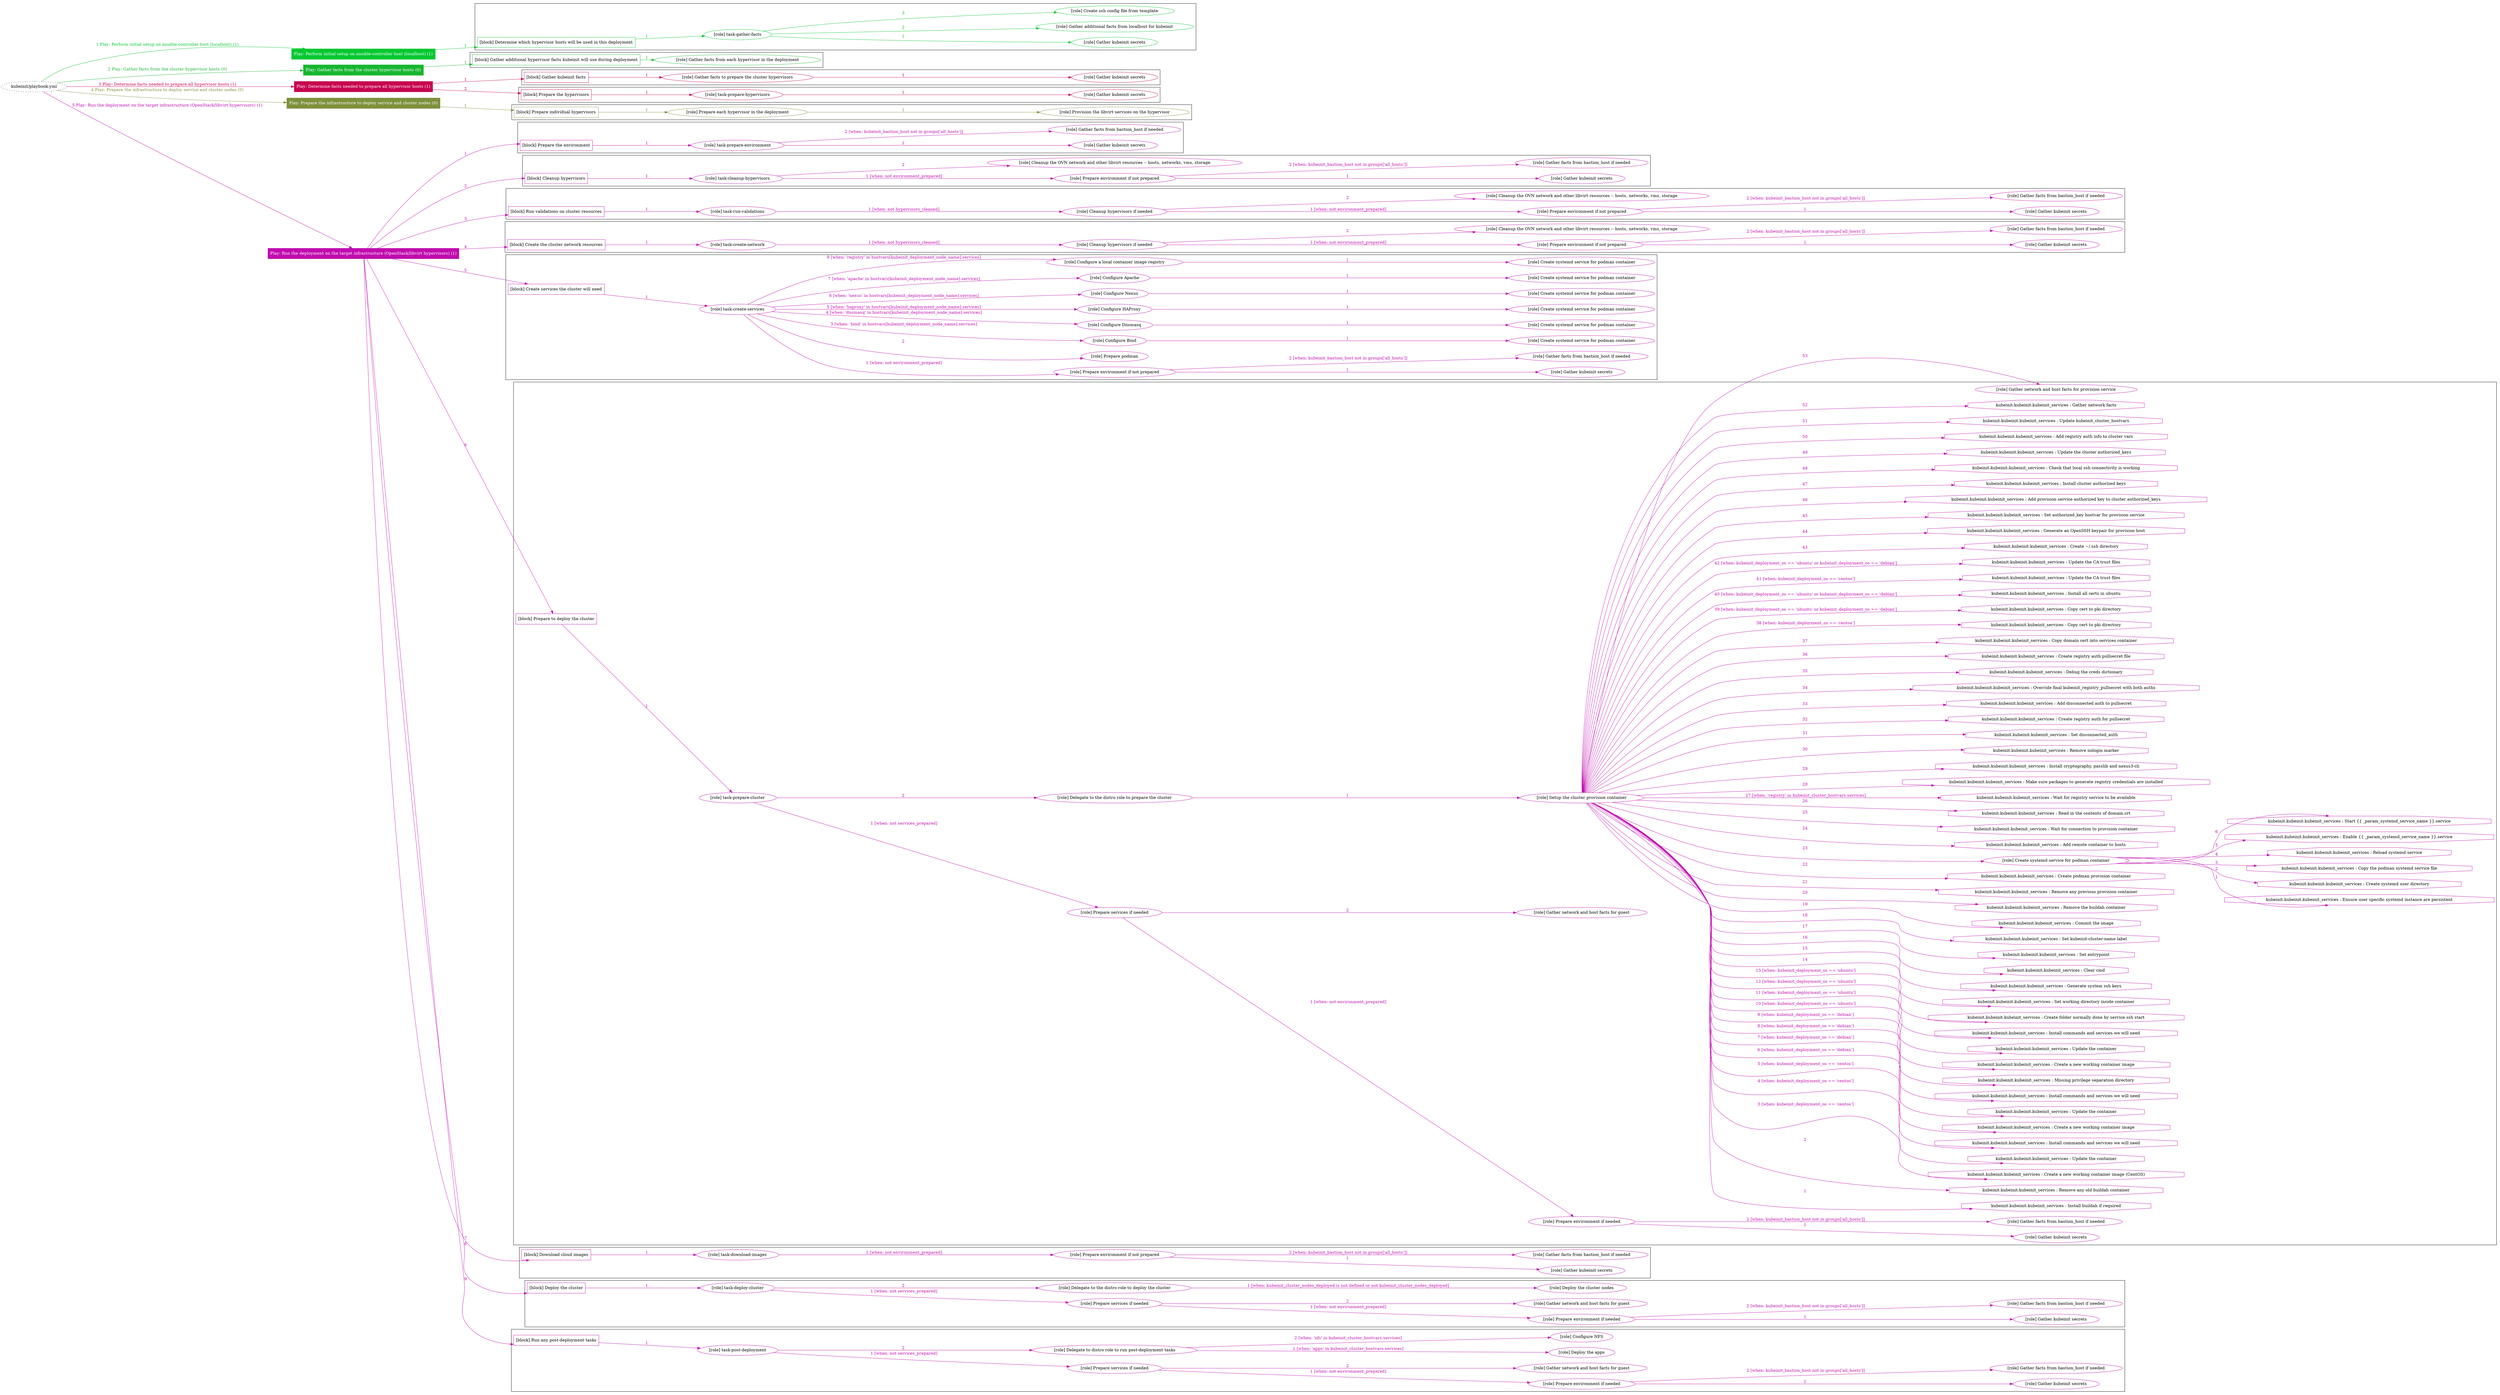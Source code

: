 digraph {
	graph [concentrate=true ordering=in rankdir=LR ratio=fill]
	edge [esep=5 sep=10]
	"kubeinit/playbook.yml" [URL="/home/runner/work/kubeinit/kubeinit/kubeinit/playbook.yml" id=playbook_b176dc58 style=dotted]
	"kubeinit/playbook.yml" -> play_feee087d [label="1 Play: Perform initial setup on ansible-controller host (localhost) (1)" color="#04c830" fontcolor="#04c830" id=edge_play_feee087d labeltooltip="1 Play: Perform initial setup on ansible-controller host (localhost) (1)" tooltip="1 Play: Perform initial setup on ansible-controller host (localhost) (1)"]
	subgraph "Play: Perform initial setup on ansible-controller host (localhost) (1)" {
		play_feee087d [label="Play: Perform initial setup on ansible-controller host (localhost) (1)" URL="/home/runner/work/kubeinit/kubeinit/kubeinit/playbook.yml" color="#04c830" fontcolor="#ffffff" id=play_feee087d shape=box style=filled tooltip=localhost]
		play_feee087d -> block_7a7cfec4 [label=1 color="#04c830" fontcolor="#04c830" id=edge_block_7a7cfec4 labeltooltip=1 tooltip=1]
		subgraph cluster_block_7a7cfec4 {
			block_7a7cfec4 [label="[block] Determine which hypervisor hosts will be used in this deployment" URL="/home/runner/work/kubeinit/kubeinit/kubeinit/playbook.yml" color="#04c830" id=block_7a7cfec4 labeltooltip="Determine which hypervisor hosts will be used in this deployment" shape=box tooltip="Determine which hypervisor hosts will be used in this deployment"]
			block_7a7cfec4 -> role_c847fb8d [label="1 " color="#04c830" fontcolor="#04c830" id=edge_role_c847fb8d labeltooltip="1 " tooltip="1 "]
			subgraph "task-gather-facts" {
				role_c847fb8d [label="[role] task-gather-facts" URL="/home/runner/work/kubeinit/kubeinit/kubeinit/playbook.yml" color="#04c830" id=role_c847fb8d tooltip="task-gather-facts"]
				role_c847fb8d -> role_c3719536 [label="1 " color="#04c830" fontcolor="#04c830" id=edge_role_c3719536 labeltooltip="1 " tooltip="1 "]
				subgraph "Gather kubeinit secrets" {
					role_c3719536 [label="[role] Gather kubeinit secrets" URL="/home/runner/.ansible/collections/ansible_collections/kubeinit/kubeinit/roles/kubeinit_prepare/tasks/build_hypervisors_group.yml" color="#04c830" id=role_c3719536 tooltip="Gather kubeinit secrets"]
				}
				role_c847fb8d -> role_ee5e897a [label="2 " color="#04c830" fontcolor="#04c830" id=edge_role_ee5e897a labeltooltip="2 " tooltip="2 "]
				subgraph "Gather additional facts from localhost for kubeinit" {
					role_ee5e897a [label="[role] Gather additional facts from localhost for kubeinit" URL="/home/runner/.ansible/collections/ansible_collections/kubeinit/kubeinit/roles/kubeinit_prepare/tasks/build_hypervisors_group.yml" color="#04c830" id=role_ee5e897a tooltip="Gather additional facts from localhost for kubeinit"]
				}
				role_c847fb8d -> role_8a08fe0b [label="3 " color="#04c830" fontcolor="#04c830" id=edge_role_8a08fe0b labeltooltip="3 " tooltip="3 "]
				subgraph "Create ssh config file from template" {
					role_8a08fe0b [label="[role] Create ssh config file from template" URL="/home/runner/.ansible/collections/ansible_collections/kubeinit/kubeinit/roles/kubeinit_prepare/tasks/build_hypervisors_group.yml" color="#04c830" id=role_8a08fe0b tooltip="Create ssh config file from template"]
				}
			}
		}
	}
	"kubeinit/playbook.yml" -> play_1e4b9e6e [label="2 Play: Gather facts from the cluster hypervisor hosts (0)" color="#16b62f" fontcolor="#16b62f" id=edge_play_1e4b9e6e labeltooltip="2 Play: Gather facts from the cluster hypervisor hosts (0)" tooltip="2 Play: Gather facts from the cluster hypervisor hosts (0)"]
	subgraph "Play: Gather facts from the cluster hypervisor hosts (0)" {
		play_1e4b9e6e [label="Play: Gather facts from the cluster hypervisor hosts (0)" URL="/home/runner/work/kubeinit/kubeinit/kubeinit/playbook.yml" color="#16b62f" fontcolor="#ffffff" id=play_1e4b9e6e shape=box style=filled tooltip="Play: Gather facts from the cluster hypervisor hosts (0)"]
		play_1e4b9e6e -> block_9e98769c [label=1 color="#16b62f" fontcolor="#16b62f" id=edge_block_9e98769c labeltooltip=1 tooltip=1]
		subgraph cluster_block_9e98769c {
			block_9e98769c [label="[block] Gather additional hypervisor facts kubeinit will use during deployment" URL="/home/runner/work/kubeinit/kubeinit/kubeinit/playbook.yml" color="#16b62f" id=block_9e98769c labeltooltip="Gather additional hypervisor facts kubeinit will use during deployment" shape=box tooltip="Gather additional hypervisor facts kubeinit will use during deployment"]
			block_9e98769c -> role_84de2f52 [label="1 " color="#16b62f" fontcolor="#16b62f" id=edge_role_84de2f52 labeltooltip="1 " tooltip="1 "]
			subgraph "Gather facts from each hypervisor in the deployment" {
				role_84de2f52 [label="[role] Gather facts from each hypervisor in the deployment" URL="/home/runner/work/kubeinit/kubeinit/kubeinit/playbook.yml" color="#16b62f" id=role_84de2f52 tooltip="Gather facts from each hypervisor in the deployment"]
			}
		}
	}
	"kubeinit/playbook.yml" -> play_60976c66 [label="3 Play: Determine facts needed to prepare all hypervisor hosts (1)" color="#c7054f" fontcolor="#c7054f" id=edge_play_60976c66 labeltooltip="3 Play: Determine facts needed to prepare all hypervisor hosts (1)" tooltip="3 Play: Determine facts needed to prepare all hypervisor hosts (1)"]
	subgraph "Play: Determine facts needed to prepare all hypervisor hosts (1)" {
		play_60976c66 [label="Play: Determine facts needed to prepare all hypervisor hosts (1)" URL="/home/runner/work/kubeinit/kubeinit/kubeinit/playbook.yml" color="#c7054f" fontcolor="#ffffff" id=play_60976c66 shape=box style=filled tooltip=localhost]
		play_60976c66 -> block_83fb2879 [label=1 color="#c7054f" fontcolor="#c7054f" id=edge_block_83fb2879 labeltooltip=1 tooltip=1]
		subgraph cluster_block_83fb2879 {
			block_83fb2879 [label="[block] Gather kubeinit facts" URL="/home/runner/work/kubeinit/kubeinit/kubeinit/playbook.yml" color="#c7054f" id=block_83fb2879 labeltooltip="Gather kubeinit facts" shape=box tooltip="Gather kubeinit facts"]
			block_83fb2879 -> role_3ba02636 [label="1 " color="#c7054f" fontcolor="#c7054f" id=edge_role_3ba02636 labeltooltip="1 " tooltip="1 "]
			subgraph "Gather facts to prepare the cluster hypervisors" {
				role_3ba02636 [label="[role] Gather facts to prepare the cluster hypervisors" URL="/home/runner/work/kubeinit/kubeinit/kubeinit/playbook.yml" color="#c7054f" id=role_3ba02636 tooltip="Gather facts to prepare the cluster hypervisors"]
				role_3ba02636 -> role_62241eee [label="1 " color="#c7054f" fontcolor="#c7054f" id=edge_role_62241eee labeltooltip="1 " tooltip="1 "]
				subgraph "Gather kubeinit secrets" {
					role_62241eee [label="[role] Gather kubeinit secrets" URL="/home/runner/.ansible/collections/ansible_collections/kubeinit/kubeinit/roles/kubeinit_prepare/tasks/gather_kubeinit_facts.yml" color="#c7054f" id=role_62241eee tooltip="Gather kubeinit secrets"]
				}
			}
		}
		play_60976c66 -> block_20f0895b [label=2 color="#c7054f" fontcolor="#c7054f" id=edge_block_20f0895b labeltooltip=2 tooltip=2]
		subgraph cluster_block_20f0895b {
			block_20f0895b [label="[block] Prepare the hypervisors" URL="/home/runner/work/kubeinit/kubeinit/kubeinit/playbook.yml" color="#c7054f" id=block_20f0895b labeltooltip="Prepare the hypervisors" shape=box tooltip="Prepare the hypervisors"]
			block_20f0895b -> role_eddfe726 [label="1 " color="#c7054f" fontcolor="#c7054f" id=edge_role_eddfe726 labeltooltip="1 " tooltip="1 "]
			subgraph "task-prepare-hypervisors" {
				role_eddfe726 [label="[role] task-prepare-hypervisors" URL="/home/runner/work/kubeinit/kubeinit/kubeinit/playbook.yml" color="#c7054f" id=role_eddfe726 tooltip="task-prepare-hypervisors"]
				role_eddfe726 -> role_ccc0ced4 [label="1 " color="#c7054f" fontcolor="#c7054f" id=edge_role_ccc0ced4 labeltooltip="1 " tooltip="1 "]
				subgraph "Gather kubeinit secrets" {
					role_ccc0ced4 [label="[role] Gather kubeinit secrets" URL="/home/runner/.ansible/collections/ansible_collections/kubeinit/kubeinit/roles/kubeinit_prepare/tasks/gather_kubeinit_facts.yml" color="#c7054f" id=role_ccc0ced4 tooltip="Gather kubeinit secrets"]
				}
			}
		}
	}
	"kubeinit/playbook.yml" -> play_151d12a3 [label="4 Play: Prepare the infrastructure to deploy service and cluster nodes (0)" color="#7d903c" fontcolor="#7d903c" id=edge_play_151d12a3 labeltooltip="4 Play: Prepare the infrastructure to deploy service and cluster nodes (0)" tooltip="4 Play: Prepare the infrastructure to deploy service and cluster nodes (0)"]
	subgraph "Play: Prepare the infrastructure to deploy service and cluster nodes (0)" {
		play_151d12a3 [label="Play: Prepare the infrastructure to deploy service and cluster nodes (0)" URL="/home/runner/work/kubeinit/kubeinit/kubeinit/playbook.yml" color="#7d903c" fontcolor="#ffffff" id=play_151d12a3 shape=box style=filled tooltip="Play: Prepare the infrastructure to deploy service and cluster nodes (0)"]
		play_151d12a3 -> block_48788621 [label=1 color="#7d903c" fontcolor="#7d903c" id=edge_block_48788621 labeltooltip=1 tooltip=1]
		subgraph cluster_block_48788621 {
			block_48788621 [label="[block] Prepare individual hypervisors" URL="/home/runner/work/kubeinit/kubeinit/kubeinit/playbook.yml" color="#7d903c" id=block_48788621 labeltooltip="Prepare individual hypervisors" shape=box tooltip="Prepare individual hypervisors"]
			block_48788621 -> role_744ee2cb [label="1 " color="#7d903c" fontcolor="#7d903c" id=edge_role_744ee2cb labeltooltip="1 " tooltip="1 "]
			subgraph "Prepare each hypervisor in the deployment" {
				role_744ee2cb [label="[role] Prepare each hypervisor in the deployment" URL="/home/runner/work/kubeinit/kubeinit/kubeinit/playbook.yml" color="#7d903c" id=role_744ee2cb tooltip="Prepare each hypervisor in the deployment"]
				role_744ee2cb -> role_40a76c96 [label="1 " color="#7d903c" fontcolor="#7d903c" id=edge_role_40a76c96 labeltooltip="1 " tooltip="1 "]
				subgraph "Provision the libvirt services on the hypervisor" {
					role_40a76c96 [label="[role] Provision the libvirt services on the hypervisor" URL="/home/runner/.ansible/collections/ansible_collections/kubeinit/kubeinit/roles/kubeinit_prepare/tasks/prepare_hypervisor.yml" color="#7d903c" id=role_40a76c96 tooltip="Provision the libvirt services on the hypervisor"]
				}
			}
		}
	}
	"kubeinit/playbook.yml" -> play_165f7f50 [label="5 Play: Run the deployment on the target infrastructure (OpenStack/libvirt hypervisors) (1)" color="#c00cae" fontcolor="#c00cae" id=edge_play_165f7f50 labeltooltip="5 Play: Run the deployment on the target infrastructure (OpenStack/libvirt hypervisors) (1)" tooltip="5 Play: Run the deployment on the target infrastructure (OpenStack/libvirt hypervisors) (1)"]
	subgraph "Play: Run the deployment on the target infrastructure (OpenStack/libvirt hypervisors) (1)" {
		play_165f7f50 [label="Play: Run the deployment on the target infrastructure (OpenStack/libvirt hypervisors) (1)" URL="/home/runner/work/kubeinit/kubeinit/kubeinit/playbook.yml" color="#c00cae" fontcolor="#ffffff" id=play_165f7f50 shape=box style=filled tooltip=localhost]
		play_165f7f50 -> block_c60e6de6 [label=1 color="#c00cae" fontcolor="#c00cae" id=edge_block_c60e6de6 labeltooltip=1 tooltip=1]
		subgraph cluster_block_c60e6de6 {
			block_c60e6de6 [label="[block] Prepare the environment" URL="/home/runner/work/kubeinit/kubeinit/kubeinit/playbook.yml" color="#c00cae" id=block_c60e6de6 labeltooltip="Prepare the environment" shape=box tooltip="Prepare the environment"]
			block_c60e6de6 -> role_b631e929 [label="1 " color="#c00cae" fontcolor="#c00cae" id=edge_role_b631e929 labeltooltip="1 " tooltip="1 "]
			subgraph "task-prepare-environment" {
				role_b631e929 [label="[role] task-prepare-environment" URL="/home/runner/work/kubeinit/kubeinit/kubeinit/playbook.yml" color="#c00cae" id=role_b631e929 tooltip="task-prepare-environment"]
				role_b631e929 -> role_1e27ee69 [label="1 " color="#c00cae" fontcolor="#c00cae" id=edge_role_1e27ee69 labeltooltip="1 " tooltip="1 "]
				subgraph "Gather kubeinit secrets" {
					role_1e27ee69 [label="[role] Gather kubeinit secrets" URL="/home/runner/.ansible/collections/ansible_collections/kubeinit/kubeinit/roles/kubeinit_prepare/tasks/gather_kubeinit_facts.yml" color="#c00cae" id=role_1e27ee69 tooltip="Gather kubeinit secrets"]
				}
				role_b631e929 -> role_5899a94b [label="2 [when: kubeinit_bastion_host not in groups['all_hosts']]" color="#c00cae" fontcolor="#c00cae" id=edge_role_5899a94b labeltooltip="2 [when: kubeinit_bastion_host not in groups['all_hosts']]" tooltip="2 [when: kubeinit_bastion_host not in groups['all_hosts']]"]
				subgraph "Gather facts from bastion_host if needed" {
					role_5899a94b [label="[role] Gather facts from bastion_host if needed" URL="/home/runner/.ansible/collections/ansible_collections/kubeinit/kubeinit/roles/kubeinit_prepare/tasks/main.yml" color="#c00cae" id=role_5899a94b tooltip="Gather facts from bastion_host if needed"]
				}
			}
		}
		play_165f7f50 -> block_1300e27e [label=2 color="#c00cae" fontcolor="#c00cae" id=edge_block_1300e27e labeltooltip=2 tooltip=2]
		subgraph cluster_block_1300e27e {
			block_1300e27e [label="[block] Cleanup hypervisors" URL="/home/runner/work/kubeinit/kubeinit/kubeinit/playbook.yml" color="#c00cae" id=block_1300e27e labeltooltip="Cleanup hypervisors" shape=box tooltip="Cleanup hypervisors"]
			block_1300e27e -> role_86ecd571 [label="1 " color="#c00cae" fontcolor="#c00cae" id=edge_role_86ecd571 labeltooltip="1 " tooltip="1 "]
			subgraph "task-cleanup-hypervisors" {
				role_86ecd571 [label="[role] task-cleanup-hypervisors" URL="/home/runner/work/kubeinit/kubeinit/kubeinit/playbook.yml" color="#c00cae" id=role_86ecd571 tooltip="task-cleanup-hypervisors"]
				role_86ecd571 -> role_f78fe95d [label="1 [when: not environment_prepared]" color="#c00cae" fontcolor="#c00cae" id=edge_role_f78fe95d labeltooltip="1 [when: not environment_prepared]" tooltip="1 [when: not environment_prepared]"]
				subgraph "Prepare environment if not prepared" {
					role_f78fe95d [label="[role] Prepare environment if not prepared" URL="/home/runner/.ansible/collections/ansible_collections/kubeinit/kubeinit/roles/kubeinit_libvirt/tasks/cleanup_hypervisors.yml" color="#c00cae" id=role_f78fe95d tooltip="Prepare environment if not prepared"]
					role_f78fe95d -> role_cd90ca97 [label="1 " color="#c00cae" fontcolor="#c00cae" id=edge_role_cd90ca97 labeltooltip="1 " tooltip="1 "]
					subgraph "Gather kubeinit secrets" {
						role_cd90ca97 [label="[role] Gather kubeinit secrets" URL="/home/runner/.ansible/collections/ansible_collections/kubeinit/kubeinit/roles/kubeinit_prepare/tasks/gather_kubeinit_facts.yml" color="#c00cae" id=role_cd90ca97 tooltip="Gather kubeinit secrets"]
					}
					role_f78fe95d -> role_0efbbcb5 [label="2 [when: kubeinit_bastion_host not in groups['all_hosts']]" color="#c00cae" fontcolor="#c00cae" id=edge_role_0efbbcb5 labeltooltip="2 [when: kubeinit_bastion_host not in groups['all_hosts']]" tooltip="2 [when: kubeinit_bastion_host not in groups['all_hosts']]"]
					subgraph "Gather facts from bastion_host if needed" {
						role_0efbbcb5 [label="[role] Gather facts from bastion_host if needed" URL="/home/runner/.ansible/collections/ansible_collections/kubeinit/kubeinit/roles/kubeinit_prepare/tasks/main.yml" color="#c00cae" id=role_0efbbcb5 tooltip="Gather facts from bastion_host if needed"]
					}
				}
				role_86ecd571 -> role_8dd723bc [label="2 " color="#c00cae" fontcolor="#c00cae" id=edge_role_8dd723bc labeltooltip="2 " tooltip="2 "]
				subgraph "Cleanup the OVN network and other libvirt resources -- hosts, networks, vms, storage" {
					role_8dd723bc [label="[role] Cleanup the OVN network and other libvirt resources -- hosts, networks, vms, storage" URL="/home/runner/.ansible/collections/ansible_collections/kubeinit/kubeinit/roles/kubeinit_libvirt/tasks/cleanup_hypervisors.yml" color="#c00cae" id=role_8dd723bc tooltip="Cleanup the OVN network and other libvirt resources -- hosts, networks, vms, storage"]
				}
			}
		}
		play_165f7f50 -> block_07286f52 [label=3 color="#c00cae" fontcolor="#c00cae" id=edge_block_07286f52 labeltooltip=3 tooltip=3]
		subgraph cluster_block_07286f52 {
			block_07286f52 [label="[block] Run validations on cluster resources" URL="/home/runner/work/kubeinit/kubeinit/kubeinit/playbook.yml" color="#c00cae" id=block_07286f52 labeltooltip="Run validations on cluster resources" shape=box tooltip="Run validations on cluster resources"]
			block_07286f52 -> role_f3467727 [label="1 " color="#c00cae" fontcolor="#c00cae" id=edge_role_f3467727 labeltooltip="1 " tooltip="1 "]
			subgraph "task-run-validations" {
				role_f3467727 [label="[role] task-run-validations" URL="/home/runner/work/kubeinit/kubeinit/kubeinit/playbook.yml" color="#c00cae" id=role_f3467727 tooltip="task-run-validations"]
				role_f3467727 -> role_f34039ce [label="1 [when: not hypervisors_cleaned]" color="#c00cae" fontcolor="#c00cae" id=edge_role_f34039ce labeltooltip="1 [when: not hypervisors_cleaned]" tooltip="1 [when: not hypervisors_cleaned]"]
				subgraph "Cleanup hypervisors if needed" {
					role_f34039ce [label="[role] Cleanup hypervisors if needed" URL="/home/runner/.ansible/collections/ansible_collections/kubeinit/kubeinit/roles/kubeinit_validations/tasks/main.yml" color="#c00cae" id=role_f34039ce tooltip="Cleanup hypervisors if needed"]
					role_f34039ce -> role_9392ea9b [label="1 [when: not environment_prepared]" color="#c00cae" fontcolor="#c00cae" id=edge_role_9392ea9b labeltooltip="1 [when: not environment_prepared]" tooltip="1 [when: not environment_prepared]"]
					subgraph "Prepare environment if not prepared" {
						role_9392ea9b [label="[role] Prepare environment if not prepared" URL="/home/runner/.ansible/collections/ansible_collections/kubeinit/kubeinit/roles/kubeinit_libvirt/tasks/cleanup_hypervisors.yml" color="#c00cae" id=role_9392ea9b tooltip="Prepare environment if not prepared"]
						role_9392ea9b -> role_9fec7ff9 [label="1 " color="#c00cae" fontcolor="#c00cae" id=edge_role_9fec7ff9 labeltooltip="1 " tooltip="1 "]
						subgraph "Gather kubeinit secrets" {
							role_9fec7ff9 [label="[role] Gather kubeinit secrets" URL="/home/runner/.ansible/collections/ansible_collections/kubeinit/kubeinit/roles/kubeinit_prepare/tasks/gather_kubeinit_facts.yml" color="#c00cae" id=role_9fec7ff9 tooltip="Gather kubeinit secrets"]
						}
						role_9392ea9b -> role_74d2ecc5 [label="2 [when: kubeinit_bastion_host not in groups['all_hosts']]" color="#c00cae" fontcolor="#c00cae" id=edge_role_74d2ecc5 labeltooltip="2 [when: kubeinit_bastion_host not in groups['all_hosts']]" tooltip="2 [when: kubeinit_bastion_host not in groups['all_hosts']]"]
						subgraph "Gather facts from bastion_host if needed" {
							role_74d2ecc5 [label="[role] Gather facts from bastion_host if needed" URL="/home/runner/.ansible/collections/ansible_collections/kubeinit/kubeinit/roles/kubeinit_prepare/tasks/main.yml" color="#c00cae" id=role_74d2ecc5 tooltip="Gather facts from bastion_host if needed"]
						}
					}
					role_f34039ce -> role_9b928735 [label="2 " color="#c00cae" fontcolor="#c00cae" id=edge_role_9b928735 labeltooltip="2 " tooltip="2 "]
					subgraph "Cleanup the OVN network and other libvirt resources -- hosts, networks, vms, storage" {
						role_9b928735 [label="[role] Cleanup the OVN network and other libvirt resources -- hosts, networks, vms, storage" URL="/home/runner/.ansible/collections/ansible_collections/kubeinit/kubeinit/roles/kubeinit_libvirt/tasks/cleanup_hypervisors.yml" color="#c00cae" id=role_9b928735 tooltip="Cleanup the OVN network and other libvirt resources -- hosts, networks, vms, storage"]
					}
				}
			}
		}
		play_165f7f50 -> block_8bf887a7 [label=4 color="#c00cae" fontcolor="#c00cae" id=edge_block_8bf887a7 labeltooltip=4 tooltip=4]
		subgraph cluster_block_8bf887a7 {
			block_8bf887a7 [label="[block] Create the cluster network resources" URL="/home/runner/work/kubeinit/kubeinit/kubeinit/playbook.yml" color="#c00cae" id=block_8bf887a7 labeltooltip="Create the cluster network resources" shape=box tooltip="Create the cluster network resources"]
			block_8bf887a7 -> role_aad8e12c [label="1 " color="#c00cae" fontcolor="#c00cae" id=edge_role_aad8e12c labeltooltip="1 " tooltip="1 "]
			subgraph "task-create-network" {
				role_aad8e12c [label="[role] task-create-network" URL="/home/runner/work/kubeinit/kubeinit/kubeinit/playbook.yml" color="#c00cae" id=role_aad8e12c tooltip="task-create-network"]
				role_aad8e12c -> role_d9a41641 [label="1 [when: not hypervisors_cleaned]" color="#c00cae" fontcolor="#c00cae" id=edge_role_d9a41641 labeltooltip="1 [when: not hypervisors_cleaned]" tooltip="1 [when: not hypervisors_cleaned]"]
				subgraph "Cleanup hypervisors if needed" {
					role_d9a41641 [label="[role] Cleanup hypervisors if needed" URL="/home/runner/.ansible/collections/ansible_collections/kubeinit/kubeinit/roles/kubeinit_libvirt/tasks/create_network.yml" color="#c00cae" id=role_d9a41641 tooltip="Cleanup hypervisors if needed"]
					role_d9a41641 -> role_b1b55cb2 [label="1 [when: not environment_prepared]" color="#c00cae" fontcolor="#c00cae" id=edge_role_b1b55cb2 labeltooltip="1 [when: not environment_prepared]" tooltip="1 [when: not environment_prepared]"]
					subgraph "Prepare environment if not prepared" {
						role_b1b55cb2 [label="[role] Prepare environment if not prepared" URL="/home/runner/.ansible/collections/ansible_collections/kubeinit/kubeinit/roles/kubeinit_libvirt/tasks/cleanup_hypervisors.yml" color="#c00cae" id=role_b1b55cb2 tooltip="Prepare environment if not prepared"]
						role_b1b55cb2 -> role_afe2d86e [label="1 " color="#c00cae" fontcolor="#c00cae" id=edge_role_afe2d86e labeltooltip="1 " tooltip="1 "]
						subgraph "Gather kubeinit secrets" {
							role_afe2d86e [label="[role] Gather kubeinit secrets" URL="/home/runner/.ansible/collections/ansible_collections/kubeinit/kubeinit/roles/kubeinit_prepare/tasks/gather_kubeinit_facts.yml" color="#c00cae" id=role_afe2d86e tooltip="Gather kubeinit secrets"]
						}
						role_b1b55cb2 -> role_1f946758 [label="2 [when: kubeinit_bastion_host not in groups['all_hosts']]" color="#c00cae" fontcolor="#c00cae" id=edge_role_1f946758 labeltooltip="2 [when: kubeinit_bastion_host not in groups['all_hosts']]" tooltip="2 [when: kubeinit_bastion_host not in groups['all_hosts']]"]
						subgraph "Gather facts from bastion_host if needed" {
							role_1f946758 [label="[role] Gather facts from bastion_host if needed" URL="/home/runner/.ansible/collections/ansible_collections/kubeinit/kubeinit/roles/kubeinit_prepare/tasks/main.yml" color="#c00cae" id=role_1f946758 tooltip="Gather facts from bastion_host if needed"]
						}
					}
					role_d9a41641 -> role_9a5ff377 [label="2 " color="#c00cae" fontcolor="#c00cae" id=edge_role_9a5ff377 labeltooltip="2 " tooltip="2 "]
					subgraph "Cleanup the OVN network and other libvirt resources -- hosts, networks, vms, storage" {
						role_9a5ff377 [label="[role] Cleanup the OVN network and other libvirt resources -- hosts, networks, vms, storage" URL="/home/runner/.ansible/collections/ansible_collections/kubeinit/kubeinit/roles/kubeinit_libvirt/tasks/cleanup_hypervisors.yml" color="#c00cae" id=role_9a5ff377 tooltip="Cleanup the OVN network and other libvirt resources -- hosts, networks, vms, storage"]
					}
				}
			}
		}
		play_165f7f50 -> block_e8db805b [label=5 color="#c00cae" fontcolor="#c00cae" id=edge_block_e8db805b labeltooltip=5 tooltip=5]
		subgraph cluster_block_e8db805b {
			block_e8db805b [label="[block] Create services the cluster will need" URL="/home/runner/work/kubeinit/kubeinit/kubeinit/playbook.yml" color="#c00cae" id=block_e8db805b labeltooltip="Create services the cluster will need" shape=box tooltip="Create services the cluster will need"]
			block_e8db805b -> role_5ce3ed81 [label="1 " color="#c00cae" fontcolor="#c00cae" id=edge_role_5ce3ed81 labeltooltip="1 " tooltip="1 "]
			subgraph "task-create-services" {
				role_5ce3ed81 [label="[role] task-create-services" URL="/home/runner/work/kubeinit/kubeinit/kubeinit/playbook.yml" color="#c00cae" id=role_5ce3ed81 tooltip="task-create-services"]
				role_5ce3ed81 -> role_e0df0c13 [label="1 [when: not environment_prepared]" color="#c00cae" fontcolor="#c00cae" id=edge_role_e0df0c13 labeltooltip="1 [when: not environment_prepared]" tooltip="1 [when: not environment_prepared]"]
				subgraph "Prepare environment if not prepared" {
					role_e0df0c13 [label="[role] Prepare environment if not prepared" URL="/home/runner/.ansible/collections/ansible_collections/kubeinit/kubeinit/roles/kubeinit_services/tasks/main.yml" color="#c00cae" id=role_e0df0c13 tooltip="Prepare environment if not prepared"]
					role_e0df0c13 -> role_6eafe35e [label="1 " color="#c00cae" fontcolor="#c00cae" id=edge_role_6eafe35e labeltooltip="1 " tooltip="1 "]
					subgraph "Gather kubeinit secrets" {
						role_6eafe35e [label="[role] Gather kubeinit secrets" URL="/home/runner/.ansible/collections/ansible_collections/kubeinit/kubeinit/roles/kubeinit_prepare/tasks/gather_kubeinit_facts.yml" color="#c00cae" id=role_6eafe35e tooltip="Gather kubeinit secrets"]
					}
					role_e0df0c13 -> role_e4ec4ee1 [label="2 [when: kubeinit_bastion_host not in groups['all_hosts']]" color="#c00cae" fontcolor="#c00cae" id=edge_role_e4ec4ee1 labeltooltip="2 [when: kubeinit_bastion_host not in groups['all_hosts']]" tooltip="2 [when: kubeinit_bastion_host not in groups['all_hosts']]"]
					subgraph "Gather facts from bastion_host if needed" {
						role_e4ec4ee1 [label="[role] Gather facts from bastion_host if needed" URL="/home/runner/.ansible/collections/ansible_collections/kubeinit/kubeinit/roles/kubeinit_prepare/tasks/main.yml" color="#c00cae" id=role_e4ec4ee1 tooltip="Gather facts from bastion_host if needed"]
					}
				}
				role_5ce3ed81 -> role_ba35559e [label="2 " color="#c00cae" fontcolor="#c00cae" id=edge_role_ba35559e labeltooltip="2 " tooltip="2 "]
				subgraph "Prepare podman" {
					role_ba35559e [label="[role] Prepare podman" URL="/home/runner/.ansible/collections/ansible_collections/kubeinit/kubeinit/roles/kubeinit_services/tasks/00_create_service_pod.yml" color="#c00cae" id=role_ba35559e tooltip="Prepare podman"]
				}
				role_5ce3ed81 -> role_e0ef5b68 [label="3 [when: 'bind' in hostvars[kubeinit_deployment_node_name].services]" color="#c00cae" fontcolor="#c00cae" id=edge_role_e0ef5b68 labeltooltip="3 [when: 'bind' in hostvars[kubeinit_deployment_node_name].services]" tooltip="3 [when: 'bind' in hostvars[kubeinit_deployment_node_name].services]"]
				subgraph "Configure Bind" {
					role_e0ef5b68 [label="[role] Configure Bind" URL="/home/runner/.ansible/collections/ansible_collections/kubeinit/kubeinit/roles/kubeinit_services/tasks/start_services_containers.yml" color="#c00cae" id=role_e0ef5b68 tooltip="Configure Bind"]
					role_e0ef5b68 -> role_ddddd6fb [label="1 " color="#c00cae" fontcolor="#c00cae" id=edge_role_ddddd6fb labeltooltip="1 " tooltip="1 "]
					subgraph "Create systemd service for podman container" {
						role_ddddd6fb [label="[role] Create systemd service for podman container" URL="/home/runner/.ansible/collections/ansible_collections/kubeinit/kubeinit/roles/kubeinit_bind/tasks/main.yml" color="#c00cae" id=role_ddddd6fb tooltip="Create systemd service for podman container"]
					}
				}
				role_5ce3ed81 -> role_1d650a81 [label="4 [when: 'dnsmasq' in hostvars[kubeinit_deployment_node_name].services]" color="#c00cae" fontcolor="#c00cae" id=edge_role_1d650a81 labeltooltip="4 [when: 'dnsmasq' in hostvars[kubeinit_deployment_node_name].services]" tooltip="4 [when: 'dnsmasq' in hostvars[kubeinit_deployment_node_name].services]"]
				subgraph "Configure Dnsmasq" {
					role_1d650a81 [label="[role] Configure Dnsmasq" URL="/home/runner/.ansible/collections/ansible_collections/kubeinit/kubeinit/roles/kubeinit_services/tasks/start_services_containers.yml" color="#c00cae" id=role_1d650a81 tooltip="Configure Dnsmasq"]
					role_1d650a81 -> role_25e12220 [label="1 " color="#c00cae" fontcolor="#c00cae" id=edge_role_25e12220 labeltooltip="1 " tooltip="1 "]
					subgraph "Create systemd service for podman container" {
						role_25e12220 [label="[role] Create systemd service for podman container" URL="/home/runner/.ansible/collections/ansible_collections/kubeinit/kubeinit/roles/kubeinit_dnsmasq/tasks/main.yml" color="#c00cae" id=role_25e12220 tooltip="Create systemd service for podman container"]
					}
				}
				role_5ce3ed81 -> role_85e45f6e [label="5 [when: 'haproxy' in hostvars[kubeinit_deployment_node_name].services]" color="#c00cae" fontcolor="#c00cae" id=edge_role_85e45f6e labeltooltip="5 [when: 'haproxy' in hostvars[kubeinit_deployment_node_name].services]" tooltip="5 [when: 'haproxy' in hostvars[kubeinit_deployment_node_name].services]"]
				subgraph "Configure HAProxy" {
					role_85e45f6e [label="[role] Configure HAProxy" URL="/home/runner/.ansible/collections/ansible_collections/kubeinit/kubeinit/roles/kubeinit_services/tasks/start_services_containers.yml" color="#c00cae" id=role_85e45f6e tooltip="Configure HAProxy"]
					role_85e45f6e -> role_2eda8536 [label="1 " color="#c00cae" fontcolor="#c00cae" id=edge_role_2eda8536 labeltooltip="1 " tooltip="1 "]
					subgraph "Create systemd service for podman container" {
						role_2eda8536 [label="[role] Create systemd service for podman container" URL="/home/runner/.ansible/collections/ansible_collections/kubeinit/kubeinit/roles/kubeinit_haproxy/tasks/main.yml" color="#c00cae" id=role_2eda8536 tooltip="Create systemd service for podman container"]
					}
				}
				role_5ce3ed81 -> role_50d1b8c1 [label="6 [when: 'nexus' in hostvars[kubeinit_deployment_node_name].services]" color="#c00cae" fontcolor="#c00cae" id=edge_role_50d1b8c1 labeltooltip="6 [when: 'nexus' in hostvars[kubeinit_deployment_node_name].services]" tooltip="6 [when: 'nexus' in hostvars[kubeinit_deployment_node_name].services]"]
				subgraph "Configure Nexus" {
					role_50d1b8c1 [label="[role] Configure Nexus" URL="/home/runner/.ansible/collections/ansible_collections/kubeinit/kubeinit/roles/kubeinit_services/tasks/start_services_containers.yml" color="#c00cae" id=role_50d1b8c1 tooltip="Configure Nexus"]
					role_50d1b8c1 -> role_f8140b64 [label="1 " color="#c00cae" fontcolor="#c00cae" id=edge_role_f8140b64 labeltooltip="1 " tooltip="1 "]
					subgraph "Create systemd service for podman container" {
						role_f8140b64 [label="[role] Create systemd service for podman container" URL="/home/runner/.ansible/collections/ansible_collections/kubeinit/kubeinit/roles/kubeinit_nexus/tasks/main.yml" color="#c00cae" id=role_f8140b64 tooltip="Create systemd service for podman container"]
					}
				}
				role_5ce3ed81 -> role_d5f5f686 [label="7 [when: 'apache' in hostvars[kubeinit_deployment_node_name].services]" color="#c00cae" fontcolor="#c00cae" id=edge_role_d5f5f686 labeltooltip="7 [when: 'apache' in hostvars[kubeinit_deployment_node_name].services]" tooltip="7 [when: 'apache' in hostvars[kubeinit_deployment_node_name].services]"]
				subgraph "Configure Apache" {
					role_d5f5f686 [label="[role] Configure Apache" URL="/home/runner/.ansible/collections/ansible_collections/kubeinit/kubeinit/roles/kubeinit_services/tasks/start_services_containers.yml" color="#c00cae" id=role_d5f5f686 tooltip="Configure Apache"]
					role_d5f5f686 -> role_2e508c43 [label="1 " color="#c00cae" fontcolor="#c00cae" id=edge_role_2e508c43 labeltooltip="1 " tooltip="1 "]
					subgraph "Create systemd service for podman container" {
						role_2e508c43 [label="[role] Create systemd service for podman container" URL="/home/runner/.ansible/collections/ansible_collections/kubeinit/kubeinit/roles/kubeinit_apache/tasks/main.yml" color="#c00cae" id=role_2e508c43 tooltip="Create systemd service for podman container"]
					}
				}
				role_5ce3ed81 -> role_9bc5539c [label="8 [when: 'registry' in hostvars[kubeinit_deployment_node_name].services]" color="#c00cae" fontcolor="#c00cae" id=edge_role_9bc5539c labeltooltip="8 [when: 'registry' in hostvars[kubeinit_deployment_node_name].services]" tooltip="8 [when: 'registry' in hostvars[kubeinit_deployment_node_name].services]"]
				subgraph "Configure a local container image registry" {
					role_9bc5539c [label="[role] Configure a local container image registry" URL="/home/runner/.ansible/collections/ansible_collections/kubeinit/kubeinit/roles/kubeinit_services/tasks/start_services_containers.yml" color="#c00cae" id=role_9bc5539c tooltip="Configure a local container image registry"]
					role_9bc5539c -> role_6cb4adb8 [label="1 " color="#c00cae" fontcolor="#c00cae" id=edge_role_6cb4adb8 labeltooltip="1 " tooltip="1 "]
					subgraph "Create systemd service for podman container" {
						role_6cb4adb8 [label="[role] Create systemd service for podman container" URL="/home/runner/.ansible/collections/ansible_collections/kubeinit/kubeinit/roles/kubeinit_registry/tasks/main.yml" color="#c00cae" id=role_6cb4adb8 tooltip="Create systemd service for podman container"]
					}
				}
			}
		}
		play_165f7f50 -> block_eb8f14ca [label=6 color="#c00cae" fontcolor="#c00cae" id=edge_block_eb8f14ca labeltooltip=6 tooltip=6]
		subgraph cluster_block_eb8f14ca {
			block_eb8f14ca [label="[block] Prepare to deploy the cluster" URL="/home/runner/work/kubeinit/kubeinit/kubeinit/playbook.yml" color="#c00cae" id=block_eb8f14ca labeltooltip="Prepare to deploy the cluster" shape=box tooltip="Prepare to deploy the cluster"]
			block_eb8f14ca -> role_b2e0936e [label="1 " color="#c00cae" fontcolor="#c00cae" id=edge_role_b2e0936e labeltooltip="1 " tooltip="1 "]
			subgraph "task-prepare-cluster" {
				role_b2e0936e [label="[role] task-prepare-cluster" URL="/home/runner/work/kubeinit/kubeinit/kubeinit/playbook.yml" color="#c00cae" id=role_b2e0936e tooltip="task-prepare-cluster"]
				role_b2e0936e -> role_a17890af [label="1 [when: not services_prepared]" color="#c00cae" fontcolor="#c00cae" id=edge_role_a17890af labeltooltip="1 [when: not services_prepared]" tooltip="1 [when: not services_prepared]"]
				subgraph "Prepare services if needed" {
					role_a17890af [label="[role] Prepare services if needed" URL="/home/runner/.ansible/collections/ansible_collections/kubeinit/kubeinit/roles/kubeinit_prepare/tasks/prepare_cluster.yml" color="#c00cae" id=role_a17890af tooltip="Prepare services if needed"]
					role_a17890af -> role_7e88e34f [label="1 [when: not environment_prepared]" color="#c00cae" fontcolor="#c00cae" id=edge_role_7e88e34f labeltooltip="1 [when: not environment_prepared]" tooltip="1 [when: not environment_prepared]"]
					subgraph "Prepare environment if needed" {
						role_7e88e34f [label="[role] Prepare environment if needed" URL="/home/runner/.ansible/collections/ansible_collections/kubeinit/kubeinit/roles/kubeinit_services/tasks/prepare_services.yml" color="#c00cae" id=role_7e88e34f tooltip="Prepare environment if needed"]
						role_7e88e34f -> role_7bf1f9b3 [label="1 " color="#c00cae" fontcolor="#c00cae" id=edge_role_7bf1f9b3 labeltooltip="1 " tooltip="1 "]
						subgraph "Gather kubeinit secrets" {
							role_7bf1f9b3 [label="[role] Gather kubeinit secrets" URL="/home/runner/.ansible/collections/ansible_collections/kubeinit/kubeinit/roles/kubeinit_prepare/tasks/gather_kubeinit_facts.yml" color="#c00cae" id=role_7bf1f9b3 tooltip="Gather kubeinit secrets"]
						}
						role_7e88e34f -> role_8f09690c [label="2 [when: kubeinit_bastion_host not in groups['all_hosts']]" color="#c00cae" fontcolor="#c00cae" id=edge_role_8f09690c labeltooltip="2 [when: kubeinit_bastion_host not in groups['all_hosts']]" tooltip="2 [when: kubeinit_bastion_host not in groups['all_hosts']]"]
						subgraph "Gather facts from bastion_host if needed" {
							role_8f09690c [label="[role] Gather facts from bastion_host if needed" URL="/home/runner/.ansible/collections/ansible_collections/kubeinit/kubeinit/roles/kubeinit_prepare/tasks/main.yml" color="#c00cae" id=role_8f09690c tooltip="Gather facts from bastion_host if needed"]
						}
					}
					role_a17890af -> role_0fe39e35 [label="2 " color="#c00cae" fontcolor="#c00cae" id=edge_role_0fe39e35 labeltooltip="2 " tooltip="2 "]
					subgraph "Gather network and host facts for guest" {
						role_0fe39e35 [label="[role] Gather network and host facts for guest" URL="/home/runner/.ansible/collections/ansible_collections/kubeinit/kubeinit/roles/kubeinit_services/tasks/prepare_services.yml" color="#c00cae" id=role_0fe39e35 tooltip="Gather network and host facts for guest"]
					}
				}
				role_b2e0936e -> role_6b64928a [label="2 " color="#c00cae" fontcolor="#c00cae" id=edge_role_6b64928a labeltooltip="2 " tooltip="2 "]
				subgraph "Delegate to the distro role to prepare the cluster" {
					role_6b64928a [label="[role] Delegate to the distro role to prepare the cluster" URL="/home/runner/.ansible/collections/ansible_collections/kubeinit/kubeinit/roles/kubeinit_prepare/tasks/prepare_cluster.yml" color="#c00cae" id=role_6b64928a tooltip="Delegate to the distro role to prepare the cluster"]
					role_6b64928a -> role_921b4109 [label="1 " color="#c00cae" fontcolor="#c00cae" id=edge_role_921b4109 labeltooltip="1 " tooltip="1 "]
					subgraph "Setup the cluster provision container" {
						role_921b4109 [label="[role] Setup the cluster provision container" URL="/home/runner/.ansible/collections/ansible_collections/kubeinit/kubeinit/roles/kubeinit_cdk/tasks/prepare_cluster.yml" color="#c00cae" id=role_921b4109 tooltip="Setup the cluster provision container"]
						task_d142fe7c [label="kubeinit.kubeinit.kubeinit_services : Install buildah if required" URL="/home/runner/.ansible/collections/ansible_collections/kubeinit/kubeinit/roles/kubeinit_services/tasks/create_provision_container.yml" color="#c00cae" id=task_d142fe7c shape=octagon tooltip="kubeinit.kubeinit.kubeinit_services : Install buildah if required"]
						role_921b4109 -> task_d142fe7c [label="1 " color="#c00cae" fontcolor="#c00cae" id=edge_task_d142fe7c labeltooltip="1 " tooltip="1 "]
						task_41ce9b1f [label="kubeinit.kubeinit.kubeinit_services : Remove any old buildah container" URL="/home/runner/.ansible/collections/ansible_collections/kubeinit/kubeinit/roles/kubeinit_services/tasks/create_provision_container.yml" color="#c00cae" id=task_41ce9b1f shape=octagon tooltip="kubeinit.kubeinit.kubeinit_services : Remove any old buildah container"]
						role_921b4109 -> task_41ce9b1f [label="2 " color="#c00cae" fontcolor="#c00cae" id=edge_task_41ce9b1f labeltooltip="2 " tooltip="2 "]
						task_4cc7cc43 [label="kubeinit.kubeinit.kubeinit_services : Create a new working container image (CentOS)" URL="/home/runner/.ansible/collections/ansible_collections/kubeinit/kubeinit/roles/kubeinit_services/tasks/create_provision_container.yml" color="#c00cae" id=task_4cc7cc43 shape=octagon tooltip="kubeinit.kubeinit.kubeinit_services : Create a new working container image (CentOS)"]
						role_921b4109 -> task_4cc7cc43 [label="3 [when: kubeinit_deployment_os == 'centos']" color="#c00cae" fontcolor="#c00cae" id=edge_task_4cc7cc43 labeltooltip="3 [when: kubeinit_deployment_os == 'centos']" tooltip="3 [when: kubeinit_deployment_os == 'centos']"]
						task_bbf443c7 [label="kubeinit.kubeinit.kubeinit_services : Update the container" URL="/home/runner/.ansible/collections/ansible_collections/kubeinit/kubeinit/roles/kubeinit_services/tasks/create_provision_container.yml" color="#c00cae" id=task_bbf443c7 shape=octagon tooltip="kubeinit.kubeinit.kubeinit_services : Update the container"]
						role_921b4109 -> task_bbf443c7 [label="4 [when: kubeinit_deployment_os == 'centos']" color="#c00cae" fontcolor="#c00cae" id=edge_task_bbf443c7 labeltooltip="4 [when: kubeinit_deployment_os == 'centos']" tooltip="4 [when: kubeinit_deployment_os == 'centos']"]
						task_bb6214f6 [label="kubeinit.kubeinit.kubeinit_services : Install commands and services we will need" URL="/home/runner/.ansible/collections/ansible_collections/kubeinit/kubeinit/roles/kubeinit_services/tasks/create_provision_container.yml" color="#c00cae" id=task_bb6214f6 shape=octagon tooltip="kubeinit.kubeinit.kubeinit_services : Install commands and services we will need"]
						role_921b4109 -> task_bb6214f6 [label="5 [when: kubeinit_deployment_os == 'centos']" color="#c00cae" fontcolor="#c00cae" id=edge_task_bb6214f6 labeltooltip="5 [when: kubeinit_deployment_os == 'centos']" tooltip="5 [when: kubeinit_deployment_os == 'centos']"]
						task_35ebe3cf [label="kubeinit.kubeinit.kubeinit_services : Create a new working container image" URL="/home/runner/.ansible/collections/ansible_collections/kubeinit/kubeinit/roles/kubeinit_services/tasks/create_provision_container.yml" color="#c00cae" id=task_35ebe3cf shape=octagon tooltip="kubeinit.kubeinit.kubeinit_services : Create a new working container image"]
						role_921b4109 -> task_35ebe3cf [label="6 [when: kubeinit_deployment_os == 'debian']" color="#c00cae" fontcolor="#c00cae" id=edge_task_35ebe3cf labeltooltip="6 [when: kubeinit_deployment_os == 'debian']" tooltip="6 [when: kubeinit_deployment_os == 'debian']"]
						task_05e0e2f3 [label="kubeinit.kubeinit.kubeinit_services : Update the container" URL="/home/runner/.ansible/collections/ansible_collections/kubeinit/kubeinit/roles/kubeinit_services/tasks/create_provision_container.yml" color="#c00cae" id=task_05e0e2f3 shape=octagon tooltip="kubeinit.kubeinit.kubeinit_services : Update the container"]
						role_921b4109 -> task_05e0e2f3 [label="7 [when: kubeinit_deployment_os == 'debian']" color="#c00cae" fontcolor="#c00cae" id=edge_task_05e0e2f3 labeltooltip="7 [when: kubeinit_deployment_os == 'debian']" tooltip="7 [when: kubeinit_deployment_os == 'debian']"]
						task_43ffb475 [label="kubeinit.kubeinit.kubeinit_services : Install commands and services we will need" URL="/home/runner/.ansible/collections/ansible_collections/kubeinit/kubeinit/roles/kubeinit_services/tasks/create_provision_container.yml" color="#c00cae" id=task_43ffb475 shape=octagon tooltip="kubeinit.kubeinit.kubeinit_services : Install commands and services we will need"]
						role_921b4109 -> task_43ffb475 [label="8 [when: kubeinit_deployment_os == 'debian']" color="#c00cae" fontcolor="#c00cae" id=edge_task_43ffb475 labeltooltip="8 [when: kubeinit_deployment_os == 'debian']" tooltip="8 [when: kubeinit_deployment_os == 'debian']"]
						task_3d9b7174 [label="kubeinit.kubeinit.kubeinit_services : Missing privilege separation directory" URL="/home/runner/.ansible/collections/ansible_collections/kubeinit/kubeinit/roles/kubeinit_services/tasks/create_provision_container.yml" color="#c00cae" id=task_3d9b7174 shape=octagon tooltip="kubeinit.kubeinit.kubeinit_services : Missing privilege separation directory"]
						role_921b4109 -> task_3d9b7174 [label="9 [when: kubeinit_deployment_os == 'debian']" color="#c00cae" fontcolor="#c00cae" id=edge_task_3d9b7174 labeltooltip="9 [when: kubeinit_deployment_os == 'debian']" tooltip="9 [when: kubeinit_deployment_os == 'debian']"]
						task_1dd3aacf [label="kubeinit.kubeinit.kubeinit_services : Create a new working container image" URL="/home/runner/.ansible/collections/ansible_collections/kubeinit/kubeinit/roles/kubeinit_services/tasks/create_provision_container.yml" color="#c00cae" id=task_1dd3aacf shape=octagon tooltip="kubeinit.kubeinit.kubeinit_services : Create a new working container image"]
						role_921b4109 -> task_1dd3aacf [label="10 [when: kubeinit_deployment_os == 'ubuntu']" color="#c00cae" fontcolor="#c00cae" id=edge_task_1dd3aacf labeltooltip="10 [when: kubeinit_deployment_os == 'ubuntu']" tooltip="10 [when: kubeinit_deployment_os == 'ubuntu']"]
						task_a7ecd0bd [label="kubeinit.kubeinit.kubeinit_services : Update the container" URL="/home/runner/.ansible/collections/ansible_collections/kubeinit/kubeinit/roles/kubeinit_services/tasks/create_provision_container.yml" color="#c00cae" id=task_a7ecd0bd shape=octagon tooltip="kubeinit.kubeinit.kubeinit_services : Update the container"]
						role_921b4109 -> task_a7ecd0bd [label="11 [when: kubeinit_deployment_os == 'ubuntu']" color="#c00cae" fontcolor="#c00cae" id=edge_task_a7ecd0bd labeltooltip="11 [when: kubeinit_deployment_os == 'ubuntu']" tooltip="11 [when: kubeinit_deployment_os == 'ubuntu']"]
						task_62e21177 [label="kubeinit.kubeinit.kubeinit_services : Install commands and services we will need" URL="/home/runner/.ansible/collections/ansible_collections/kubeinit/kubeinit/roles/kubeinit_services/tasks/create_provision_container.yml" color="#c00cae" id=task_62e21177 shape=octagon tooltip="kubeinit.kubeinit.kubeinit_services : Install commands and services we will need"]
						role_921b4109 -> task_62e21177 [label="12 [when: kubeinit_deployment_os == 'ubuntu']" color="#c00cae" fontcolor="#c00cae" id=edge_task_62e21177 labeltooltip="12 [when: kubeinit_deployment_os == 'ubuntu']" tooltip="12 [when: kubeinit_deployment_os == 'ubuntu']"]
						task_83c33ef6 [label="kubeinit.kubeinit.kubeinit_services : Create folder normally done by service ssh start" URL="/home/runner/.ansible/collections/ansible_collections/kubeinit/kubeinit/roles/kubeinit_services/tasks/create_provision_container.yml" color="#c00cae" id=task_83c33ef6 shape=octagon tooltip="kubeinit.kubeinit.kubeinit_services : Create folder normally done by service ssh start"]
						role_921b4109 -> task_83c33ef6 [label="13 [when: kubeinit_deployment_os == 'ubuntu']" color="#c00cae" fontcolor="#c00cae" id=edge_task_83c33ef6 labeltooltip="13 [when: kubeinit_deployment_os == 'ubuntu']" tooltip="13 [when: kubeinit_deployment_os == 'ubuntu']"]
						task_78b8f7d3 [label="kubeinit.kubeinit.kubeinit_services : Set working directory inside container" URL="/home/runner/.ansible/collections/ansible_collections/kubeinit/kubeinit/roles/kubeinit_services/tasks/create_provision_container.yml" color="#c00cae" id=task_78b8f7d3 shape=octagon tooltip="kubeinit.kubeinit.kubeinit_services : Set working directory inside container"]
						role_921b4109 -> task_78b8f7d3 [label="14 " color="#c00cae" fontcolor="#c00cae" id=edge_task_78b8f7d3 labeltooltip="14 " tooltip="14 "]
						task_65f3687d [label="kubeinit.kubeinit.kubeinit_services : Generate system ssh keys" URL="/home/runner/.ansible/collections/ansible_collections/kubeinit/kubeinit/roles/kubeinit_services/tasks/create_provision_container.yml" color="#c00cae" id=task_65f3687d shape=octagon tooltip="kubeinit.kubeinit.kubeinit_services : Generate system ssh keys"]
						role_921b4109 -> task_65f3687d [label="15 " color="#c00cae" fontcolor="#c00cae" id=edge_task_65f3687d labeltooltip="15 " tooltip="15 "]
						task_81133661 [label="kubeinit.kubeinit.kubeinit_services : Clear cmd" URL="/home/runner/.ansible/collections/ansible_collections/kubeinit/kubeinit/roles/kubeinit_services/tasks/create_provision_container.yml" color="#c00cae" id=task_81133661 shape=octagon tooltip="kubeinit.kubeinit.kubeinit_services : Clear cmd"]
						role_921b4109 -> task_81133661 [label="16 " color="#c00cae" fontcolor="#c00cae" id=edge_task_81133661 labeltooltip="16 " tooltip="16 "]
						task_b1ab8665 [label="kubeinit.kubeinit.kubeinit_services : Set entrypoint" URL="/home/runner/.ansible/collections/ansible_collections/kubeinit/kubeinit/roles/kubeinit_services/tasks/create_provision_container.yml" color="#c00cae" id=task_b1ab8665 shape=octagon tooltip="kubeinit.kubeinit.kubeinit_services : Set entrypoint"]
						role_921b4109 -> task_b1ab8665 [label="17 " color="#c00cae" fontcolor="#c00cae" id=edge_task_b1ab8665 labeltooltip="17 " tooltip="17 "]
						task_1f9ac5b2 [label="kubeinit.kubeinit.kubeinit_services : Set kubeinit-cluster-name label" URL="/home/runner/.ansible/collections/ansible_collections/kubeinit/kubeinit/roles/kubeinit_services/tasks/create_provision_container.yml" color="#c00cae" id=task_1f9ac5b2 shape=octagon tooltip="kubeinit.kubeinit.kubeinit_services : Set kubeinit-cluster-name label"]
						role_921b4109 -> task_1f9ac5b2 [label="18 " color="#c00cae" fontcolor="#c00cae" id=edge_task_1f9ac5b2 labeltooltip="18 " tooltip="18 "]
						task_a5c6aaa4 [label="kubeinit.kubeinit.kubeinit_services : Commit the image" URL="/home/runner/.ansible/collections/ansible_collections/kubeinit/kubeinit/roles/kubeinit_services/tasks/create_provision_container.yml" color="#c00cae" id=task_a5c6aaa4 shape=octagon tooltip="kubeinit.kubeinit.kubeinit_services : Commit the image"]
						role_921b4109 -> task_a5c6aaa4 [label="19 " color="#c00cae" fontcolor="#c00cae" id=edge_task_a5c6aaa4 labeltooltip="19 " tooltip="19 "]
						task_8878151c [label="kubeinit.kubeinit.kubeinit_services : Remove the buildah container" URL="/home/runner/.ansible/collections/ansible_collections/kubeinit/kubeinit/roles/kubeinit_services/tasks/create_provision_container.yml" color="#c00cae" id=task_8878151c shape=octagon tooltip="kubeinit.kubeinit.kubeinit_services : Remove the buildah container"]
						role_921b4109 -> task_8878151c [label="20 " color="#c00cae" fontcolor="#c00cae" id=edge_task_8878151c labeltooltip="20 " tooltip="20 "]
						task_a0052777 [label="kubeinit.kubeinit.kubeinit_services : Remove any previous provision container" URL="/home/runner/.ansible/collections/ansible_collections/kubeinit/kubeinit/roles/kubeinit_services/tasks/create_provision_container.yml" color="#c00cae" id=task_a0052777 shape=octagon tooltip="kubeinit.kubeinit.kubeinit_services : Remove any previous provision container"]
						role_921b4109 -> task_a0052777 [label="21 " color="#c00cae" fontcolor="#c00cae" id=edge_task_a0052777 labeltooltip="21 " tooltip="21 "]
						task_2b4bc918 [label="kubeinit.kubeinit.kubeinit_services : Create podman provision container" URL="/home/runner/.ansible/collections/ansible_collections/kubeinit/kubeinit/roles/kubeinit_services/tasks/create_provision_container.yml" color="#c00cae" id=task_2b4bc918 shape=octagon tooltip="kubeinit.kubeinit.kubeinit_services : Create podman provision container"]
						role_921b4109 -> task_2b4bc918 [label="22 " color="#c00cae" fontcolor="#c00cae" id=edge_task_2b4bc918 labeltooltip="22 " tooltip="22 "]
						role_921b4109 -> role_ab675914 [label="23 " color="#c00cae" fontcolor="#c00cae" id=edge_role_ab675914 labeltooltip="23 " tooltip="23 "]
						subgraph "Create systemd service for podman container" {
							role_ab675914 [label="[role] Create systemd service for podman container" URL="/home/runner/.ansible/collections/ansible_collections/kubeinit/kubeinit/roles/kubeinit_services/tasks/create_provision_container.yml" color="#c00cae" id=role_ab675914 tooltip="Create systemd service for podman container"]
							task_0320e874 [label="kubeinit.kubeinit.kubeinit_services : Ensure user specific systemd instance are persistent" URL="/home/runner/.ansible/collections/ansible_collections/kubeinit/kubeinit/roles/kubeinit_services/tasks/create_managed_service.yml" color="#c00cae" id=task_0320e874 shape=octagon tooltip="kubeinit.kubeinit.kubeinit_services : Ensure user specific systemd instance are persistent"]
							role_ab675914 -> task_0320e874 [label="1 " color="#c00cae" fontcolor="#c00cae" id=edge_task_0320e874 labeltooltip="1 " tooltip="1 "]
							task_843ae1f3 [label="kubeinit.kubeinit.kubeinit_services : Create systemd user directory" URL="/home/runner/.ansible/collections/ansible_collections/kubeinit/kubeinit/roles/kubeinit_services/tasks/create_managed_service.yml" color="#c00cae" id=task_843ae1f3 shape=octagon tooltip="kubeinit.kubeinit.kubeinit_services : Create systemd user directory"]
							role_ab675914 -> task_843ae1f3 [label="2 " color="#c00cae" fontcolor="#c00cae" id=edge_task_843ae1f3 labeltooltip="2 " tooltip="2 "]
							task_d3ddc325 [label="kubeinit.kubeinit.kubeinit_services : Copy the podman systemd service file" URL="/home/runner/.ansible/collections/ansible_collections/kubeinit/kubeinit/roles/kubeinit_services/tasks/create_managed_service.yml" color="#c00cae" id=task_d3ddc325 shape=octagon tooltip="kubeinit.kubeinit.kubeinit_services : Copy the podman systemd service file"]
							role_ab675914 -> task_d3ddc325 [label="3 " color="#c00cae" fontcolor="#c00cae" id=edge_task_d3ddc325 labeltooltip="3 " tooltip="3 "]
							task_659b680d [label="kubeinit.kubeinit.kubeinit_services : Reload systemd service" URL="/home/runner/.ansible/collections/ansible_collections/kubeinit/kubeinit/roles/kubeinit_services/tasks/create_managed_service.yml" color="#c00cae" id=task_659b680d shape=octagon tooltip="kubeinit.kubeinit.kubeinit_services : Reload systemd service"]
							role_ab675914 -> task_659b680d [label="4 " color="#c00cae" fontcolor="#c00cae" id=edge_task_659b680d labeltooltip="4 " tooltip="4 "]
							task_77a5ed0b [label="kubeinit.kubeinit.kubeinit_services : Enable {{ _param_systemd_service_name }}.service" URL="/home/runner/.ansible/collections/ansible_collections/kubeinit/kubeinit/roles/kubeinit_services/tasks/create_managed_service.yml" color="#c00cae" id=task_77a5ed0b shape=octagon tooltip="kubeinit.kubeinit.kubeinit_services : Enable {{ _param_systemd_service_name }}.service"]
							role_ab675914 -> task_77a5ed0b [label="5 " color="#c00cae" fontcolor="#c00cae" id=edge_task_77a5ed0b labeltooltip="5 " tooltip="5 "]
							task_41474266 [label="kubeinit.kubeinit.kubeinit_services : Start {{ _param_systemd_service_name }}.service" URL="/home/runner/.ansible/collections/ansible_collections/kubeinit/kubeinit/roles/kubeinit_services/tasks/create_managed_service.yml" color="#c00cae" id=task_41474266 shape=octagon tooltip="kubeinit.kubeinit.kubeinit_services : Start {{ _param_systemd_service_name }}.service"]
							role_ab675914 -> task_41474266 [label="6 " color="#c00cae" fontcolor="#c00cae" id=edge_task_41474266 labeltooltip="6 " tooltip="6 "]
						}
						task_b950626a [label="kubeinit.kubeinit.kubeinit_services : Add remote container to hosts" URL="/home/runner/.ansible/collections/ansible_collections/kubeinit/kubeinit/roles/kubeinit_services/tasks/create_provision_container.yml" color="#c00cae" id=task_b950626a shape=octagon tooltip="kubeinit.kubeinit.kubeinit_services : Add remote container to hosts"]
						role_921b4109 -> task_b950626a [label="24 " color="#c00cae" fontcolor="#c00cae" id=edge_task_b950626a labeltooltip="24 " tooltip="24 "]
						task_fa5014f9 [label="kubeinit.kubeinit.kubeinit_services : Wait for connection to provision container" URL="/home/runner/.ansible/collections/ansible_collections/kubeinit/kubeinit/roles/kubeinit_services/tasks/create_provision_container.yml" color="#c00cae" id=task_fa5014f9 shape=octagon tooltip="kubeinit.kubeinit.kubeinit_services : Wait for connection to provision container"]
						role_921b4109 -> task_fa5014f9 [label="25 " color="#c00cae" fontcolor="#c00cae" id=edge_task_fa5014f9 labeltooltip="25 " tooltip="25 "]
						task_898b3c18 [label="kubeinit.kubeinit.kubeinit_services : Read in the contents of domain.crt" URL="/home/runner/.ansible/collections/ansible_collections/kubeinit/kubeinit/roles/kubeinit_services/tasks/create_provision_container.yml" color="#c00cae" id=task_898b3c18 shape=octagon tooltip="kubeinit.kubeinit.kubeinit_services : Read in the contents of domain.crt"]
						role_921b4109 -> task_898b3c18 [label="26 " color="#c00cae" fontcolor="#c00cae" id=edge_task_898b3c18 labeltooltip="26 " tooltip="26 "]
						task_61f04e52 [label="kubeinit.kubeinit.kubeinit_services : Wait for registry service to be available" URL="/home/runner/.ansible/collections/ansible_collections/kubeinit/kubeinit/roles/kubeinit_services/tasks/create_provision_container.yml" color="#c00cae" id=task_61f04e52 shape=octagon tooltip="kubeinit.kubeinit.kubeinit_services : Wait for registry service to be available"]
						role_921b4109 -> task_61f04e52 [label="27 [when: 'registry' in kubeinit_cluster_hostvars.services]" color="#c00cae" fontcolor="#c00cae" id=edge_task_61f04e52 labeltooltip="27 [when: 'registry' in kubeinit_cluster_hostvars.services]" tooltip="27 [when: 'registry' in kubeinit_cluster_hostvars.services]"]
						task_3b2210a7 [label="kubeinit.kubeinit.kubeinit_services : Make sure packages to generate registry credentials are installed" URL="/home/runner/.ansible/collections/ansible_collections/kubeinit/kubeinit/roles/kubeinit_services/tasks/create_provision_container.yml" color="#c00cae" id=task_3b2210a7 shape=octagon tooltip="kubeinit.kubeinit.kubeinit_services : Make sure packages to generate registry credentials are installed"]
						role_921b4109 -> task_3b2210a7 [label="28 " color="#c00cae" fontcolor="#c00cae" id=edge_task_3b2210a7 labeltooltip="28 " tooltip="28 "]
						task_3008d430 [label="kubeinit.kubeinit.kubeinit_services : Install cryptography, passlib and nexus3-cli" URL="/home/runner/.ansible/collections/ansible_collections/kubeinit/kubeinit/roles/kubeinit_services/tasks/create_provision_container.yml" color="#c00cae" id=task_3008d430 shape=octagon tooltip="kubeinit.kubeinit.kubeinit_services : Install cryptography, passlib and nexus3-cli"]
						role_921b4109 -> task_3008d430 [label="29 " color="#c00cae" fontcolor="#c00cae" id=edge_task_3008d430 labeltooltip="29 " tooltip="29 "]
						task_546b420e [label="kubeinit.kubeinit.kubeinit_services : Remove nologin marker" URL="/home/runner/.ansible/collections/ansible_collections/kubeinit/kubeinit/roles/kubeinit_services/tasks/create_provision_container.yml" color="#c00cae" id=task_546b420e shape=octagon tooltip="kubeinit.kubeinit.kubeinit_services : Remove nologin marker"]
						role_921b4109 -> task_546b420e [label="30 " color="#c00cae" fontcolor="#c00cae" id=edge_task_546b420e labeltooltip="30 " tooltip="30 "]
						task_7d318576 [label="kubeinit.kubeinit.kubeinit_services : Set disconnected_auth" URL="/home/runner/.ansible/collections/ansible_collections/kubeinit/kubeinit/roles/kubeinit_services/tasks/create_provision_container.yml" color="#c00cae" id=task_7d318576 shape=octagon tooltip="kubeinit.kubeinit.kubeinit_services : Set disconnected_auth"]
						role_921b4109 -> task_7d318576 [label="31 " color="#c00cae" fontcolor="#c00cae" id=edge_task_7d318576 labeltooltip="31 " tooltip="31 "]
						task_1a63ea8d [label="kubeinit.kubeinit.kubeinit_services : Create registry auth for pullsecret" URL="/home/runner/.ansible/collections/ansible_collections/kubeinit/kubeinit/roles/kubeinit_services/tasks/create_provision_container.yml" color="#c00cae" id=task_1a63ea8d shape=octagon tooltip="kubeinit.kubeinit.kubeinit_services : Create registry auth for pullsecret"]
						role_921b4109 -> task_1a63ea8d [label="32 " color="#c00cae" fontcolor="#c00cae" id=edge_task_1a63ea8d labeltooltip="32 " tooltip="32 "]
						task_b5ab131d [label="kubeinit.kubeinit.kubeinit_services : Add disconnected auth to pullsecret" URL="/home/runner/.ansible/collections/ansible_collections/kubeinit/kubeinit/roles/kubeinit_services/tasks/create_provision_container.yml" color="#c00cae" id=task_b5ab131d shape=octagon tooltip="kubeinit.kubeinit.kubeinit_services : Add disconnected auth to pullsecret"]
						role_921b4109 -> task_b5ab131d [label="33 " color="#c00cae" fontcolor="#c00cae" id=edge_task_b5ab131d labeltooltip="33 " tooltip="33 "]
						task_d66bc66d [label="kubeinit.kubeinit.kubeinit_services : Override final kubeinit_registry_pullsecret with both auths" URL="/home/runner/.ansible/collections/ansible_collections/kubeinit/kubeinit/roles/kubeinit_services/tasks/create_provision_container.yml" color="#c00cae" id=task_d66bc66d shape=octagon tooltip="kubeinit.kubeinit.kubeinit_services : Override final kubeinit_registry_pullsecret with both auths"]
						role_921b4109 -> task_d66bc66d [label="34 " color="#c00cae" fontcolor="#c00cae" id=edge_task_d66bc66d labeltooltip="34 " tooltip="34 "]
						task_768abd70 [label="kubeinit.kubeinit.kubeinit_services : Debug the creds dictionary" URL="/home/runner/.ansible/collections/ansible_collections/kubeinit/kubeinit/roles/kubeinit_services/tasks/create_provision_container.yml" color="#c00cae" id=task_768abd70 shape=octagon tooltip="kubeinit.kubeinit.kubeinit_services : Debug the creds dictionary"]
						role_921b4109 -> task_768abd70 [label="35 " color="#c00cae" fontcolor="#c00cae" id=edge_task_768abd70 labeltooltip="35 " tooltip="35 "]
						task_72361fe6 [label="kubeinit.kubeinit.kubeinit_services : Create registry auth pullsecret file" URL="/home/runner/.ansible/collections/ansible_collections/kubeinit/kubeinit/roles/kubeinit_services/tasks/create_provision_container.yml" color="#c00cae" id=task_72361fe6 shape=octagon tooltip="kubeinit.kubeinit.kubeinit_services : Create registry auth pullsecret file"]
						role_921b4109 -> task_72361fe6 [label="36 " color="#c00cae" fontcolor="#c00cae" id=edge_task_72361fe6 labeltooltip="36 " tooltip="36 "]
						task_c5de7f1c [label="kubeinit.kubeinit.kubeinit_services : Copy domain cert into services container" URL="/home/runner/.ansible/collections/ansible_collections/kubeinit/kubeinit/roles/kubeinit_services/tasks/create_provision_container.yml" color="#c00cae" id=task_c5de7f1c shape=octagon tooltip="kubeinit.kubeinit.kubeinit_services : Copy domain cert into services container"]
						role_921b4109 -> task_c5de7f1c [label="37 " color="#c00cae" fontcolor="#c00cae" id=edge_task_c5de7f1c labeltooltip="37 " tooltip="37 "]
						task_c13ec63e [label="kubeinit.kubeinit.kubeinit_services : Copy cert to pki directory" URL="/home/runner/.ansible/collections/ansible_collections/kubeinit/kubeinit/roles/kubeinit_services/tasks/create_provision_container.yml" color="#c00cae" id=task_c13ec63e shape=octagon tooltip="kubeinit.kubeinit.kubeinit_services : Copy cert to pki directory"]
						role_921b4109 -> task_c13ec63e [label="38 [when: kubeinit_deployment_os == 'centos']" color="#c00cae" fontcolor="#c00cae" id=edge_task_c13ec63e labeltooltip="38 [when: kubeinit_deployment_os == 'centos']" tooltip="38 [when: kubeinit_deployment_os == 'centos']"]
						task_ec8d9c9c [label="kubeinit.kubeinit.kubeinit_services : Copy cert to pki directory" URL="/home/runner/.ansible/collections/ansible_collections/kubeinit/kubeinit/roles/kubeinit_services/tasks/create_provision_container.yml" color="#c00cae" id=task_ec8d9c9c shape=octagon tooltip="kubeinit.kubeinit.kubeinit_services : Copy cert to pki directory"]
						role_921b4109 -> task_ec8d9c9c [label="39 [when: kubeinit_deployment_os == 'ubuntu' or kubeinit_deployment_os == 'debian']" color="#c00cae" fontcolor="#c00cae" id=edge_task_ec8d9c9c labeltooltip="39 [when: kubeinit_deployment_os == 'ubuntu' or kubeinit_deployment_os == 'debian']" tooltip="39 [when: kubeinit_deployment_os == 'ubuntu' or kubeinit_deployment_os == 'debian']"]
						task_f411f9a3 [label="kubeinit.kubeinit.kubeinit_services : Install all certs in ubuntu" URL="/home/runner/.ansible/collections/ansible_collections/kubeinit/kubeinit/roles/kubeinit_services/tasks/create_provision_container.yml" color="#c00cae" id=task_f411f9a3 shape=octagon tooltip="kubeinit.kubeinit.kubeinit_services : Install all certs in ubuntu"]
						role_921b4109 -> task_f411f9a3 [label="40 [when: kubeinit_deployment_os == 'ubuntu' or kubeinit_deployment_os == 'debian']" color="#c00cae" fontcolor="#c00cae" id=edge_task_f411f9a3 labeltooltip="40 [when: kubeinit_deployment_os == 'ubuntu' or kubeinit_deployment_os == 'debian']" tooltip="40 [when: kubeinit_deployment_os == 'ubuntu' or kubeinit_deployment_os == 'debian']"]
						task_dfd8b484 [label="kubeinit.kubeinit.kubeinit_services : Update the CA trust files" URL="/home/runner/.ansible/collections/ansible_collections/kubeinit/kubeinit/roles/kubeinit_services/tasks/create_provision_container.yml" color="#c00cae" id=task_dfd8b484 shape=octagon tooltip="kubeinit.kubeinit.kubeinit_services : Update the CA trust files"]
						role_921b4109 -> task_dfd8b484 [label="41 [when: kubeinit_deployment_os == 'centos']" color="#c00cae" fontcolor="#c00cae" id=edge_task_dfd8b484 labeltooltip="41 [when: kubeinit_deployment_os == 'centos']" tooltip="41 [when: kubeinit_deployment_os == 'centos']"]
						task_c5f47eb3 [label="kubeinit.kubeinit.kubeinit_services : Update the CA trust files" URL="/home/runner/.ansible/collections/ansible_collections/kubeinit/kubeinit/roles/kubeinit_services/tasks/create_provision_container.yml" color="#c00cae" id=task_c5f47eb3 shape=octagon tooltip="kubeinit.kubeinit.kubeinit_services : Update the CA trust files"]
						role_921b4109 -> task_c5f47eb3 [label="42 [when: kubeinit_deployment_os == 'ubuntu' or kubeinit_deployment_os == 'debian']" color="#c00cae" fontcolor="#c00cae" id=edge_task_c5f47eb3 labeltooltip="42 [when: kubeinit_deployment_os == 'ubuntu' or kubeinit_deployment_os == 'debian']" tooltip="42 [when: kubeinit_deployment_os == 'ubuntu' or kubeinit_deployment_os == 'debian']"]
						task_237e3161 [label="kubeinit.kubeinit.kubeinit_services : Create ~/.ssh directory" URL="/home/runner/.ansible/collections/ansible_collections/kubeinit/kubeinit/roles/kubeinit_services/tasks/create_provision_container.yml" color="#c00cae" id=task_237e3161 shape=octagon tooltip="kubeinit.kubeinit.kubeinit_services : Create ~/.ssh directory"]
						role_921b4109 -> task_237e3161 [label="43 " color="#c00cae" fontcolor="#c00cae" id=edge_task_237e3161 labeltooltip="43 " tooltip="43 "]
						task_4b85602f [label="kubeinit.kubeinit.kubeinit_services : Generate an OpenSSH keypair for provision host" URL="/home/runner/.ansible/collections/ansible_collections/kubeinit/kubeinit/roles/kubeinit_services/tasks/create_provision_container.yml" color="#c00cae" id=task_4b85602f shape=octagon tooltip="kubeinit.kubeinit.kubeinit_services : Generate an OpenSSH keypair for provision host"]
						role_921b4109 -> task_4b85602f [label="44 " color="#c00cae" fontcolor="#c00cae" id=edge_task_4b85602f labeltooltip="44 " tooltip="44 "]
						task_05859b84 [label="kubeinit.kubeinit.kubeinit_services : Set authorized_key hostvar for provision service" URL="/home/runner/.ansible/collections/ansible_collections/kubeinit/kubeinit/roles/kubeinit_services/tasks/create_provision_container.yml" color="#c00cae" id=task_05859b84 shape=octagon tooltip="kubeinit.kubeinit.kubeinit_services : Set authorized_key hostvar for provision service"]
						role_921b4109 -> task_05859b84 [label="45 " color="#c00cae" fontcolor="#c00cae" id=edge_task_05859b84 labeltooltip="45 " tooltip="45 "]
						task_b766601e [label="kubeinit.kubeinit.kubeinit_services : Add provision service authorized key to cluster authorized_keys" URL="/home/runner/.ansible/collections/ansible_collections/kubeinit/kubeinit/roles/kubeinit_services/tasks/create_provision_container.yml" color="#c00cae" id=task_b766601e shape=octagon tooltip="kubeinit.kubeinit.kubeinit_services : Add provision service authorized key to cluster authorized_keys"]
						role_921b4109 -> task_b766601e [label="46 " color="#c00cae" fontcolor="#c00cae" id=edge_task_b766601e labeltooltip="46 " tooltip="46 "]
						task_8926e4c7 [label="kubeinit.kubeinit.kubeinit_services : Install cluster authorized keys" URL="/home/runner/.ansible/collections/ansible_collections/kubeinit/kubeinit/roles/kubeinit_services/tasks/create_provision_container.yml" color="#c00cae" id=task_8926e4c7 shape=octagon tooltip="kubeinit.kubeinit.kubeinit_services : Install cluster authorized keys"]
						role_921b4109 -> task_8926e4c7 [label="47 " color="#c00cae" fontcolor="#c00cae" id=edge_task_8926e4c7 labeltooltip="47 " tooltip="47 "]
						task_7eaa7483 [label="kubeinit.kubeinit.kubeinit_services : Check that local ssh connectivity is working" URL="/home/runner/.ansible/collections/ansible_collections/kubeinit/kubeinit/roles/kubeinit_services/tasks/create_provision_container.yml" color="#c00cae" id=task_7eaa7483 shape=octagon tooltip="kubeinit.kubeinit.kubeinit_services : Check that local ssh connectivity is working"]
						role_921b4109 -> task_7eaa7483 [label="48 " color="#c00cae" fontcolor="#c00cae" id=edge_task_7eaa7483 labeltooltip="48 " tooltip="48 "]
						task_ec38f2c6 [label="kubeinit.kubeinit.kubeinit_services : Update the cluster authorized_keys" URL="/home/runner/.ansible/collections/ansible_collections/kubeinit/kubeinit/roles/kubeinit_services/tasks/create_provision_container.yml" color="#c00cae" id=task_ec38f2c6 shape=octagon tooltip="kubeinit.kubeinit.kubeinit_services : Update the cluster authorized_keys"]
						role_921b4109 -> task_ec38f2c6 [label="49 " color="#c00cae" fontcolor="#c00cae" id=edge_task_ec38f2c6 labeltooltip="49 " tooltip="49 "]
						task_ecefa7f5 [label="kubeinit.kubeinit.kubeinit_services : Add registry auth info to cluster vars" URL="/home/runner/.ansible/collections/ansible_collections/kubeinit/kubeinit/roles/kubeinit_services/tasks/create_provision_container.yml" color="#c00cae" id=task_ecefa7f5 shape=octagon tooltip="kubeinit.kubeinit.kubeinit_services : Add registry auth info to cluster vars"]
						role_921b4109 -> task_ecefa7f5 [label="50 " color="#c00cae" fontcolor="#c00cae" id=edge_task_ecefa7f5 labeltooltip="50 " tooltip="50 "]
						task_ae6af3dd [label="kubeinit.kubeinit.kubeinit_services : Update kubeinit_cluster_hostvars" URL="/home/runner/.ansible/collections/ansible_collections/kubeinit/kubeinit/roles/kubeinit_services/tasks/create_provision_container.yml" color="#c00cae" id=task_ae6af3dd shape=octagon tooltip="kubeinit.kubeinit.kubeinit_services : Update kubeinit_cluster_hostvars"]
						role_921b4109 -> task_ae6af3dd [label="51 " color="#c00cae" fontcolor="#c00cae" id=edge_task_ae6af3dd labeltooltip="51 " tooltip="51 "]
						task_2f61ed65 [label="kubeinit.kubeinit.kubeinit_services : Gather network facts" URL="/home/runner/.ansible/collections/ansible_collections/kubeinit/kubeinit/roles/kubeinit_services/tasks/create_provision_container.yml" color="#c00cae" id=task_2f61ed65 shape=octagon tooltip="kubeinit.kubeinit.kubeinit_services : Gather network facts"]
						role_921b4109 -> task_2f61ed65 [label="52 " color="#c00cae" fontcolor="#c00cae" id=edge_task_2f61ed65 labeltooltip="52 " tooltip="52 "]
						role_921b4109 -> role_0ce13ab1 [label="53 " color="#c00cae" fontcolor="#c00cae" id=edge_role_0ce13ab1 labeltooltip="53 " tooltip="53 "]
						subgraph "Gather network and host facts for provision service" {
							role_0ce13ab1 [label="[role] Gather network and host facts for provision service" URL="/home/runner/.ansible/collections/ansible_collections/kubeinit/kubeinit/roles/kubeinit_services/tasks/create_provision_container.yml" color="#c00cae" id=role_0ce13ab1 tooltip="Gather network and host facts for provision service"]
						}
					}
				}
			}
		}
		play_165f7f50 -> block_b134fc2c [label=7 color="#c00cae" fontcolor="#c00cae" id=edge_block_b134fc2c labeltooltip=7 tooltip=7]
		subgraph cluster_block_b134fc2c {
			block_b134fc2c [label="[block] Download cloud images" URL="/home/runner/work/kubeinit/kubeinit/kubeinit/playbook.yml" color="#c00cae" id=block_b134fc2c labeltooltip="Download cloud images" shape=box tooltip="Download cloud images"]
			block_b134fc2c -> role_44c4cf1a [label="1 " color="#c00cae" fontcolor="#c00cae" id=edge_role_44c4cf1a labeltooltip="1 " tooltip="1 "]
			subgraph "task-download-images" {
				role_44c4cf1a [label="[role] task-download-images" URL="/home/runner/work/kubeinit/kubeinit/kubeinit/playbook.yml" color="#c00cae" id=role_44c4cf1a tooltip="task-download-images"]
				role_44c4cf1a -> role_b9ad4439 [label="1 [when: not environment_prepared]" color="#c00cae" fontcolor="#c00cae" id=edge_role_b9ad4439 labeltooltip="1 [when: not environment_prepared]" tooltip="1 [when: not environment_prepared]"]
				subgraph "Prepare environment if not prepared" {
					role_b9ad4439 [label="[role] Prepare environment if not prepared" URL="/home/runner/.ansible/collections/ansible_collections/kubeinit/kubeinit/roles/kubeinit_libvirt/tasks/download_cloud_images.yml" color="#c00cae" id=role_b9ad4439 tooltip="Prepare environment if not prepared"]
					role_b9ad4439 -> role_1e188b9f [label="1 " color="#c00cae" fontcolor="#c00cae" id=edge_role_1e188b9f labeltooltip="1 " tooltip="1 "]
					subgraph "Gather kubeinit secrets" {
						role_1e188b9f [label="[role] Gather kubeinit secrets" URL="/home/runner/.ansible/collections/ansible_collections/kubeinit/kubeinit/roles/kubeinit_prepare/tasks/gather_kubeinit_facts.yml" color="#c00cae" id=role_1e188b9f tooltip="Gather kubeinit secrets"]
					}
					role_b9ad4439 -> role_aed0075f [label="2 [when: kubeinit_bastion_host not in groups['all_hosts']]" color="#c00cae" fontcolor="#c00cae" id=edge_role_aed0075f labeltooltip="2 [when: kubeinit_bastion_host not in groups['all_hosts']]" tooltip="2 [when: kubeinit_bastion_host not in groups['all_hosts']]"]
					subgraph "Gather facts from bastion_host if needed" {
						role_aed0075f [label="[role] Gather facts from bastion_host if needed" URL="/home/runner/.ansible/collections/ansible_collections/kubeinit/kubeinit/roles/kubeinit_prepare/tasks/main.yml" color="#c00cae" id=role_aed0075f tooltip="Gather facts from bastion_host if needed"]
					}
				}
			}
		}
		play_165f7f50 -> block_e61888ec [label=8 color="#c00cae" fontcolor="#c00cae" id=edge_block_e61888ec labeltooltip=8 tooltip=8]
		subgraph cluster_block_e61888ec {
			block_e61888ec [label="[block] Deploy the cluster" URL="/home/runner/work/kubeinit/kubeinit/kubeinit/playbook.yml" color="#c00cae" id=block_e61888ec labeltooltip="Deploy the cluster" shape=box tooltip="Deploy the cluster"]
			block_e61888ec -> role_3ec47c50 [label="1 " color="#c00cae" fontcolor="#c00cae" id=edge_role_3ec47c50 labeltooltip="1 " tooltip="1 "]
			subgraph "task-deploy-cluster" {
				role_3ec47c50 [label="[role] task-deploy-cluster" URL="/home/runner/work/kubeinit/kubeinit/kubeinit/playbook.yml" color="#c00cae" id=role_3ec47c50 tooltip="task-deploy-cluster"]
				role_3ec47c50 -> role_3eec2376 [label="1 [when: not services_prepared]" color="#c00cae" fontcolor="#c00cae" id=edge_role_3eec2376 labeltooltip="1 [when: not services_prepared]" tooltip="1 [when: not services_prepared]"]
				subgraph "Prepare services if needed" {
					role_3eec2376 [label="[role] Prepare services if needed" URL="/home/runner/.ansible/collections/ansible_collections/kubeinit/kubeinit/roles/kubeinit_prepare/tasks/deploy_cluster.yml" color="#c00cae" id=role_3eec2376 tooltip="Prepare services if needed"]
					role_3eec2376 -> role_5bd2ebcc [label="1 [when: not environment_prepared]" color="#c00cae" fontcolor="#c00cae" id=edge_role_5bd2ebcc labeltooltip="1 [when: not environment_prepared]" tooltip="1 [when: not environment_prepared]"]
					subgraph "Prepare environment if needed" {
						role_5bd2ebcc [label="[role] Prepare environment if needed" URL="/home/runner/.ansible/collections/ansible_collections/kubeinit/kubeinit/roles/kubeinit_services/tasks/prepare_services.yml" color="#c00cae" id=role_5bd2ebcc tooltip="Prepare environment if needed"]
						role_5bd2ebcc -> role_d33eaca4 [label="1 " color="#c00cae" fontcolor="#c00cae" id=edge_role_d33eaca4 labeltooltip="1 " tooltip="1 "]
						subgraph "Gather kubeinit secrets" {
							role_d33eaca4 [label="[role] Gather kubeinit secrets" URL="/home/runner/.ansible/collections/ansible_collections/kubeinit/kubeinit/roles/kubeinit_prepare/tasks/gather_kubeinit_facts.yml" color="#c00cae" id=role_d33eaca4 tooltip="Gather kubeinit secrets"]
						}
						role_5bd2ebcc -> role_3490837f [label="2 [when: kubeinit_bastion_host not in groups['all_hosts']]" color="#c00cae" fontcolor="#c00cae" id=edge_role_3490837f labeltooltip="2 [when: kubeinit_bastion_host not in groups['all_hosts']]" tooltip="2 [when: kubeinit_bastion_host not in groups['all_hosts']]"]
						subgraph "Gather facts from bastion_host if needed" {
							role_3490837f [label="[role] Gather facts from bastion_host if needed" URL="/home/runner/.ansible/collections/ansible_collections/kubeinit/kubeinit/roles/kubeinit_prepare/tasks/main.yml" color="#c00cae" id=role_3490837f tooltip="Gather facts from bastion_host if needed"]
						}
					}
					role_3eec2376 -> role_005e18bf [label="2 " color="#c00cae" fontcolor="#c00cae" id=edge_role_005e18bf labeltooltip="2 " tooltip="2 "]
					subgraph "Gather network and host facts for guest" {
						role_005e18bf [label="[role] Gather network and host facts for guest" URL="/home/runner/.ansible/collections/ansible_collections/kubeinit/kubeinit/roles/kubeinit_services/tasks/prepare_services.yml" color="#c00cae" id=role_005e18bf tooltip="Gather network and host facts for guest"]
					}
				}
				role_3ec47c50 -> role_6320b688 [label="2 " color="#c00cae" fontcolor="#c00cae" id=edge_role_6320b688 labeltooltip="2 " tooltip="2 "]
				subgraph "Delegate to the distro role to deploy the cluster" {
					role_6320b688 [label="[role] Delegate to the distro role to deploy the cluster" URL="/home/runner/.ansible/collections/ansible_collections/kubeinit/kubeinit/roles/kubeinit_prepare/tasks/deploy_cluster.yml" color="#c00cae" id=role_6320b688 tooltip="Delegate to the distro role to deploy the cluster"]
					role_6320b688 -> role_e9746760 [label="1 [when: kubeinit_cluster_nodes_deployed is not defined or not kubeinit_cluster_nodes_deployed]" color="#c00cae" fontcolor="#c00cae" id=edge_role_e9746760 labeltooltip="1 [when: kubeinit_cluster_nodes_deployed is not defined or not kubeinit_cluster_nodes_deployed]" tooltip="1 [when: kubeinit_cluster_nodes_deployed is not defined or not kubeinit_cluster_nodes_deployed]"]
					subgraph "Deploy the cluster nodes" {
						role_e9746760 [label="[role] Deploy the cluster nodes" URL="/home/runner/.ansible/collections/ansible_collections/kubeinit/kubeinit/roles/kubeinit_cdk/tasks/main.yml" color="#c00cae" id=role_e9746760 tooltip="Deploy the cluster nodes"]
					}
				}
			}
		}
		play_165f7f50 -> block_4b5edffd [label=9 color="#c00cae" fontcolor="#c00cae" id=edge_block_4b5edffd labeltooltip=9 tooltip=9]
		subgraph cluster_block_4b5edffd {
			block_4b5edffd [label="[block] Run any post-deployment tasks" URL="/home/runner/work/kubeinit/kubeinit/kubeinit/playbook.yml" color="#c00cae" id=block_4b5edffd labeltooltip="Run any post-deployment tasks" shape=box tooltip="Run any post-deployment tasks"]
			block_4b5edffd -> role_80be77c4 [label="1 " color="#c00cae" fontcolor="#c00cae" id=edge_role_80be77c4 labeltooltip="1 " tooltip="1 "]
			subgraph "task-post-deployment" {
				role_80be77c4 [label="[role] task-post-deployment" URL="/home/runner/work/kubeinit/kubeinit/kubeinit/playbook.yml" color="#c00cae" id=role_80be77c4 tooltip="task-post-deployment"]
				role_80be77c4 -> role_64778d8a [label="1 [when: not services_prepared]" color="#c00cae" fontcolor="#c00cae" id=edge_role_64778d8a labeltooltip="1 [when: not services_prepared]" tooltip="1 [when: not services_prepared]"]
				subgraph "Prepare services if needed" {
					role_64778d8a [label="[role] Prepare services if needed" URL="/home/runner/.ansible/collections/ansible_collections/kubeinit/kubeinit/roles/kubeinit_prepare/tasks/post_deployment.yml" color="#c00cae" id=role_64778d8a tooltip="Prepare services if needed"]
					role_64778d8a -> role_d7730eb2 [label="1 [when: not environment_prepared]" color="#c00cae" fontcolor="#c00cae" id=edge_role_d7730eb2 labeltooltip="1 [when: not environment_prepared]" tooltip="1 [when: not environment_prepared]"]
					subgraph "Prepare environment if needed" {
						role_d7730eb2 [label="[role] Prepare environment if needed" URL="/home/runner/.ansible/collections/ansible_collections/kubeinit/kubeinit/roles/kubeinit_services/tasks/prepare_services.yml" color="#c00cae" id=role_d7730eb2 tooltip="Prepare environment if needed"]
						role_d7730eb2 -> role_c6bc77d2 [label="1 " color="#c00cae" fontcolor="#c00cae" id=edge_role_c6bc77d2 labeltooltip="1 " tooltip="1 "]
						subgraph "Gather kubeinit secrets" {
							role_c6bc77d2 [label="[role] Gather kubeinit secrets" URL="/home/runner/.ansible/collections/ansible_collections/kubeinit/kubeinit/roles/kubeinit_prepare/tasks/gather_kubeinit_facts.yml" color="#c00cae" id=role_c6bc77d2 tooltip="Gather kubeinit secrets"]
						}
						role_d7730eb2 -> role_ebb3265a [label="2 [when: kubeinit_bastion_host not in groups['all_hosts']]" color="#c00cae" fontcolor="#c00cae" id=edge_role_ebb3265a labeltooltip="2 [when: kubeinit_bastion_host not in groups['all_hosts']]" tooltip="2 [when: kubeinit_bastion_host not in groups['all_hosts']]"]
						subgraph "Gather facts from bastion_host if needed" {
							role_ebb3265a [label="[role] Gather facts from bastion_host if needed" URL="/home/runner/.ansible/collections/ansible_collections/kubeinit/kubeinit/roles/kubeinit_prepare/tasks/main.yml" color="#c00cae" id=role_ebb3265a tooltip="Gather facts from bastion_host if needed"]
						}
					}
					role_64778d8a -> role_ca152ada [label="2 " color="#c00cae" fontcolor="#c00cae" id=edge_role_ca152ada labeltooltip="2 " tooltip="2 "]
					subgraph "Gather network and host facts for guest" {
						role_ca152ada [label="[role] Gather network and host facts for guest" URL="/home/runner/.ansible/collections/ansible_collections/kubeinit/kubeinit/roles/kubeinit_services/tasks/prepare_services.yml" color="#c00cae" id=role_ca152ada tooltip="Gather network and host facts for guest"]
					}
				}
				role_80be77c4 -> role_03aff28e [label="2 " color="#c00cae" fontcolor="#c00cae" id=edge_role_03aff28e labeltooltip="2 " tooltip="2 "]
				subgraph "Delegate to distro role to run post-deployment tasks" {
					role_03aff28e [label="[role] Delegate to distro role to run post-deployment tasks" URL="/home/runner/.ansible/collections/ansible_collections/kubeinit/kubeinit/roles/kubeinit_prepare/tasks/post_deployment.yml" color="#c00cae" id=role_03aff28e tooltip="Delegate to distro role to run post-deployment tasks"]
					role_03aff28e -> role_07089622 [label="1 [when: 'apps' in kubeinit_cluster_hostvars.services]" color="#c00cae" fontcolor="#c00cae" id=edge_role_07089622 labeltooltip="1 [when: 'apps' in kubeinit_cluster_hostvars.services]" tooltip="1 [when: 'apps' in kubeinit_cluster_hostvars.services]"]
					subgraph "Deploy the apps" {
						role_07089622 [label="[role] Deploy the apps" URL="/home/runner/.ansible/collections/ansible_collections/kubeinit/kubeinit/roles/kubeinit_cdk/tasks/post_deployment_tasks.yml" color="#c00cae" id=role_07089622 tooltip="Deploy the apps"]
					}
					role_03aff28e -> role_44ee35d0 [label="2 [when: 'nfs' in kubeinit_cluster_hostvars.services]" color="#c00cae" fontcolor="#c00cae" id=edge_role_44ee35d0 labeltooltip="2 [when: 'nfs' in kubeinit_cluster_hostvars.services]" tooltip="2 [when: 'nfs' in kubeinit_cluster_hostvars.services]"]
					subgraph "Configure NFS" {
						role_44ee35d0 [label="[role] Configure NFS" URL="/home/runner/.ansible/collections/ansible_collections/kubeinit/kubeinit/roles/kubeinit_cdk/tasks/post_deployment_tasks.yml" color="#c00cae" id=role_44ee35d0 tooltip="Configure NFS"]
					}
				}
			}
		}
	}
}
